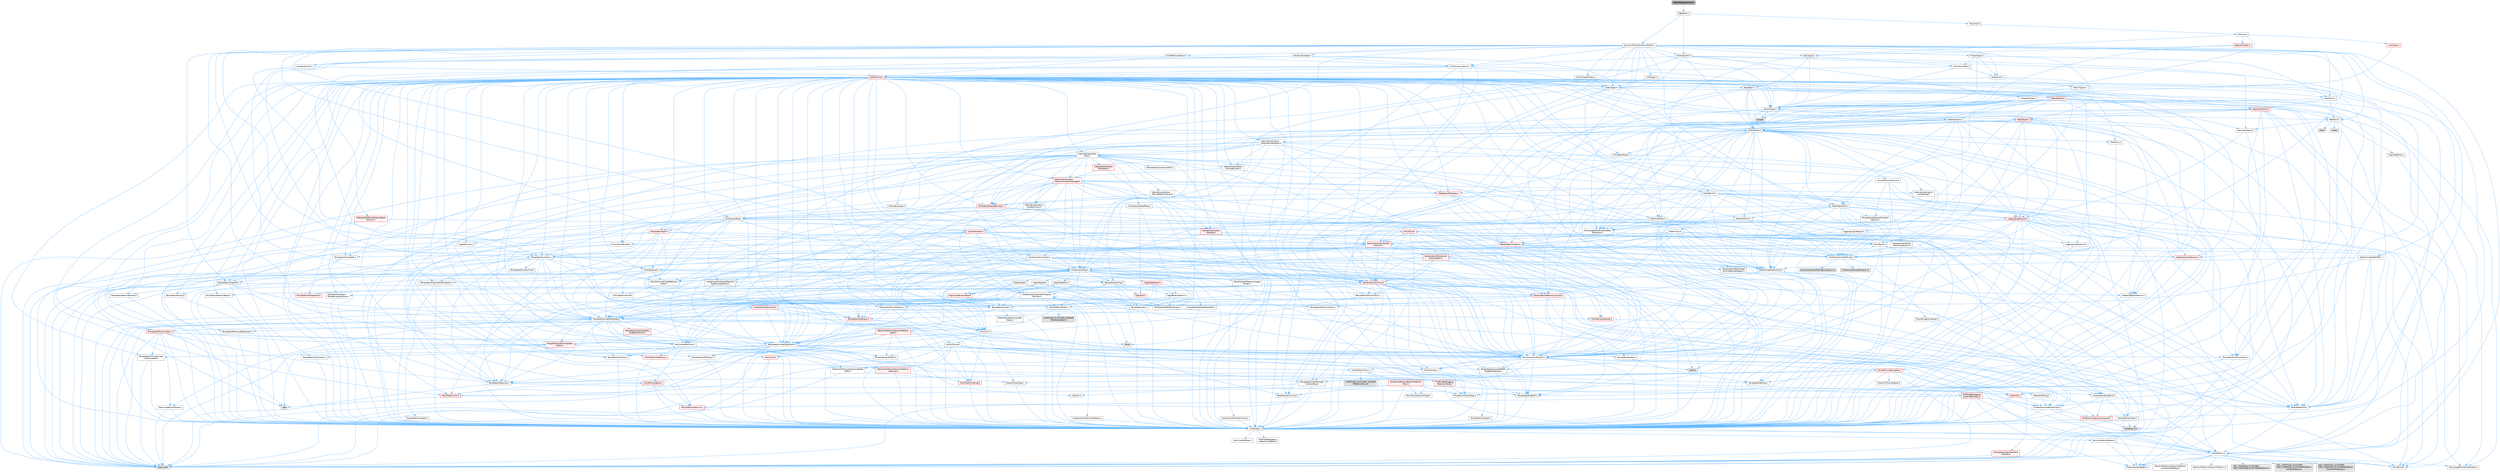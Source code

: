 digraph "WeldEdgeSequence.h"
{
 // INTERACTIVE_SVG=YES
 // LATEX_PDF_SIZE
  bgcolor="transparent";
  edge [fontname=Helvetica,fontsize=10,labelfontname=Helvetica,labelfontsize=10];
  node [fontname=Helvetica,fontsize=10,shape=box,height=0.2,width=0.4];
  Node1 [id="Node000001",label="WeldEdgeSequence.h",height=0.2,width=0.4,color="gray40", fillcolor="grey60", style="filled", fontcolor="black",tooltip=" "];
  Node1 -> Node2 [id="edge1_Node000001_Node000002",color="steelblue1",style="solid",tooltip=" "];
  Node2 [id="Node000002",label="EdgeSpan.h",height=0.2,width=0.4,color="grey40", fillcolor="white", style="filled",URL="$d5/d02/EdgeSpan_8h.html",tooltip=" "];
  Node2 -> Node3 [id="edge2_Node000002_Node000003",color="steelblue1",style="solid",tooltip=" "];
  Node3 [id="Node000003",label="DynamicMesh/DynamicMesh3.h",height=0.2,width=0.4,color="grey40", fillcolor="white", style="filled",URL="$d5/d34/DynamicMesh3_8h.html",tooltip=" "];
  Node3 -> Node4 [id="edge3_Node000003_Node000004",color="steelblue1",style="solid",tooltip=" "];
  Node4 [id="Node000004",label="BoxTypes.h",height=0.2,width=0.4,color="grey40", fillcolor="white", style="filled",URL="$d2/da2/BoxTypes_8h.html",tooltip=" "];
  Node4 -> Node5 [id="edge4_Node000004_Node000005",color="steelblue1",style="solid",tooltip=" "];
  Node5 [id="Node000005",label="Math/Box.h",height=0.2,width=0.4,color="grey40", fillcolor="white", style="filled",URL="$de/d0f/Box_8h.html",tooltip=" "];
  Node5 -> Node6 [id="edge5_Node000005_Node000006",color="steelblue1",style="solid",tooltip=" "];
  Node6 [id="Node000006",label="CoreTypes.h",height=0.2,width=0.4,color="grey40", fillcolor="white", style="filled",URL="$dc/dec/CoreTypes_8h.html",tooltip=" "];
  Node6 -> Node7 [id="edge6_Node000006_Node000007",color="steelblue1",style="solid",tooltip=" "];
  Node7 [id="Node000007",label="HAL/Platform.h",height=0.2,width=0.4,color="grey40", fillcolor="white", style="filled",URL="$d9/dd0/Platform_8h.html",tooltip=" "];
  Node7 -> Node8 [id="edge7_Node000007_Node000008",color="steelblue1",style="solid",tooltip=" "];
  Node8 [id="Node000008",label="Misc/Build.h",height=0.2,width=0.4,color="grey40", fillcolor="white", style="filled",URL="$d3/dbb/Build_8h.html",tooltip=" "];
  Node7 -> Node9 [id="edge8_Node000007_Node000009",color="steelblue1",style="solid",tooltip=" "];
  Node9 [id="Node000009",label="Misc/LargeWorldCoordinates.h",height=0.2,width=0.4,color="grey40", fillcolor="white", style="filled",URL="$d2/dcb/LargeWorldCoordinates_8h.html",tooltip=" "];
  Node7 -> Node10 [id="edge9_Node000007_Node000010",color="steelblue1",style="solid",tooltip=" "];
  Node10 [id="Node000010",label="type_traits",height=0.2,width=0.4,color="grey60", fillcolor="#E0E0E0", style="filled",tooltip=" "];
  Node7 -> Node11 [id="edge10_Node000007_Node000011",color="steelblue1",style="solid",tooltip=" "];
  Node11 [id="Node000011",label="PreprocessorHelpers.h",height=0.2,width=0.4,color="grey40", fillcolor="white", style="filled",URL="$db/ddb/PreprocessorHelpers_8h.html",tooltip=" "];
  Node7 -> Node12 [id="edge11_Node000007_Node000012",color="steelblue1",style="solid",tooltip=" "];
  Node12 [id="Node000012",label="UBT_COMPILED_PLATFORM\l/UBT_COMPILED_PLATFORMPlatform\lCompilerPreSetup.h",height=0.2,width=0.4,color="grey60", fillcolor="#E0E0E0", style="filled",tooltip=" "];
  Node7 -> Node13 [id="edge12_Node000007_Node000013",color="steelblue1",style="solid",tooltip=" "];
  Node13 [id="Node000013",label="GenericPlatform/GenericPlatform\lCompilerPreSetup.h",height=0.2,width=0.4,color="grey40", fillcolor="white", style="filled",URL="$d9/dc8/GenericPlatformCompilerPreSetup_8h.html",tooltip=" "];
  Node7 -> Node14 [id="edge13_Node000007_Node000014",color="steelblue1",style="solid",tooltip=" "];
  Node14 [id="Node000014",label="GenericPlatform/GenericPlatform.h",height=0.2,width=0.4,color="grey40", fillcolor="white", style="filled",URL="$d6/d84/GenericPlatform_8h.html",tooltip=" "];
  Node7 -> Node15 [id="edge14_Node000007_Node000015",color="steelblue1",style="solid",tooltip=" "];
  Node15 [id="Node000015",label="UBT_COMPILED_PLATFORM\l/UBT_COMPILED_PLATFORMPlatform.h",height=0.2,width=0.4,color="grey60", fillcolor="#E0E0E0", style="filled",tooltip=" "];
  Node7 -> Node16 [id="edge15_Node000007_Node000016",color="steelblue1",style="solid",tooltip=" "];
  Node16 [id="Node000016",label="UBT_COMPILED_PLATFORM\l/UBT_COMPILED_PLATFORMPlatform\lCompilerSetup.h",height=0.2,width=0.4,color="grey60", fillcolor="#E0E0E0", style="filled",tooltip=" "];
  Node6 -> Node17 [id="edge16_Node000006_Node000017",color="steelblue1",style="solid",tooltip=" "];
  Node17 [id="Node000017",label="ProfilingDebugging\l/UMemoryDefines.h",height=0.2,width=0.4,color="grey40", fillcolor="white", style="filled",URL="$d2/da2/UMemoryDefines_8h.html",tooltip=" "];
  Node6 -> Node18 [id="edge17_Node000006_Node000018",color="steelblue1",style="solid",tooltip=" "];
  Node18 [id="Node000018",label="Misc/CoreMiscDefines.h",height=0.2,width=0.4,color="grey40", fillcolor="white", style="filled",URL="$da/d38/CoreMiscDefines_8h.html",tooltip=" "];
  Node18 -> Node7 [id="edge18_Node000018_Node000007",color="steelblue1",style="solid",tooltip=" "];
  Node18 -> Node11 [id="edge19_Node000018_Node000011",color="steelblue1",style="solid",tooltip=" "];
  Node6 -> Node19 [id="edge20_Node000006_Node000019",color="steelblue1",style="solid",tooltip=" "];
  Node19 [id="Node000019",label="Misc/CoreDefines.h",height=0.2,width=0.4,color="grey40", fillcolor="white", style="filled",URL="$d3/dd2/CoreDefines_8h.html",tooltip=" "];
  Node5 -> Node20 [id="edge21_Node000005_Node000020",color="steelblue1",style="solid",tooltip=" "];
  Node20 [id="Node000020",label="Misc/AssertionMacros.h",height=0.2,width=0.4,color="grey40", fillcolor="white", style="filled",URL="$d0/dfa/AssertionMacros_8h.html",tooltip=" "];
  Node20 -> Node6 [id="edge22_Node000020_Node000006",color="steelblue1",style="solid",tooltip=" "];
  Node20 -> Node7 [id="edge23_Node000020_Node000007",color="steelblue1",style="solid",tooltip=" "];
  Node20 -> Node21 [id="edge24_Node000020_Node000021",color="steelblue1",style="solid",tooltip=" "];
  Node21 [id="Node000021",label="HAL/PlatformMisc.h",height=0.2,width=0.4,color="grey40", fillcolor="white", style="filled",URL="$d0/df5/PlatformMisc_8h.html",tooltip=" "];
  Node21 -> Node6 [id="edge25_Node000021_Node000006",color="steelblue1",style="solid",tooltip=" "];
  Node21 -> Node22 [id="edge26_Node000021_Node000022",color="steelblue1",style="solid",tooltip=" "];
  Node22 [id="Node000022",label="GenericPlatform/GenericPlatform\lMisc.h",height=0.2,width=0.4,color="red", fillcolor="#FFF0F0", style="filled",URL="$db/d9a/GenericPlatformMisc_8h.html",tooltip=" "];
  Node22 -> Node23 [id="edge27_Node000022_Node000023",color="steelblue1",style="solid",tooltip=" "];
  Node23 [id="Node000023",label="Containers/StringFwd.h",height=0.2,width=0.4,color="grey40", fillcolor="white", style="filled",URL="$df/d37/StringFwd_8h.html",tooltip=" "];
  Node23 -> Node6 [id="edge28_Node000023_Node000006",color="steelblue1",style="solid",tooltip=" "];
  Node23 -> Node24 [id="edge29_Node000023_Node000024",color="steelblue1",style="solid",tooltip=" "];
  Node24 [id="Node000024",label="Traits/ElementType.h",height=0.2,width=0.4,color="grey40", fillcolor="white", style="filled",URL="$d5/d4f/ElementType_8h.html",tooltip=" "];
  Node24 -> Node7 [id="edge30_Node000024_Node000007",color="steelblue1",style="solid",tooltip=" "];
  Node24 -> Node25 [id="edge31_Node000024_Node000025",color="steelblue1",style="solid",tooltip=" "];
  Node25 [id="Node000025",label="initializer_list",height=0.2,width=0.4,color="grey60", fillcolor="#E0E0E0", style="filled",tooltip=" "];
  Node24 -> Node10 [id="edge32_Node000024_Node000010",color="steelblue1",style="solid",tooltip=" "];
  Node23 -> Node26 [id="edge33_Node000023_Node000026",color="steelblue1",style="solid",tooltip=" "];
  Node26 [id="Node000026",label="Traits/IsContiguousContainer.h",height=0.2,width=0.4,color="red", fillcolor="#FFF0F0", style="filled",URL="$d5/d3c/IsContiguousContainer_8h.html",tooltip=" "];
  Node26 -> Node6 [id="edge34_Node000026_Node000006",color="steelblue1",style="solid",tooltip=" "];
  Node26 -> Node25 [id="edge35_Node000026_Node000025",color="steelblue1",style="solid",tooltip=" "];
  Node22 -> Node28 [id="edge36_Node000022_Node000028",color="steelblue1",style="solid",tooltip=" "];
  Node28 [id="Node000028",label="CoreFwd.h",height=0.2,width=0.4,color="red", fillcolor="#FFF0F0", style="filled",URL="$d1/d1e/CoreFwd_8h.html",tooltip=" "];
  Node28 -> Node6 [id="edge37_Node000028_Node000006",color="steelblue1",style="solid",tooltip=" "];
  Node28 -> Node29 [id="edge38_Node000028_Node000029",color="steelblue1",style="solid",tooltip=" "];
  Node29 [id="Node000029",label="Containers/ContainersFwd.h",height=0.2,width=0.4,color="grey40", fillcolor="white", style="filled",URL="$d4/d0a/ContainersFwd_8h.html",tooltip=" "];
  Node29 -> Node7 [id="edge39_Node000029_Node000007",color="steelblue1",style="solid",tooltip=" "];
  Node29 -> Node6 [id="edge40_Node000029_Node000006",color="steelblue1",style="solid",tooltip=" "];
  Node29 -> Node26 [id="edge41_Node000029_Node000026",color="steelblue1",style="solid",tooltip=" "];
  Node28 -> Node30 [id="edge42_Node000028_Node000030",color="steelblue1",style="solid",tooltip=" "];
  Node30 [id="Node000030",label="Math/MathFwd.h",height=0.2,width=0.4,color="grey40", fillcolor="white", style="filled",URL="$d2/d10/MathFwd_8h.html",tooltip=" "];
  Node30 -> Node7 [id="edge43_Node000030_Node000007",color="steelblue1",style="solid",tooltip=" "];
  Node22 -> Node6 [id="edge44_Node000022_Node000006",color="steelblue1",style="solid",tooltip=" "];
  Node22 -> Node33 [id="edge45_Node000022_Node000033",color="steelblue1",style="solid",tooltip=" "];
  Node33 [id="Node000033",label="HAL/PlatformCrt.h",height=0.2,width=0.4,color="red", fillcolor="#FFF0F0", style="filled",URL="$d8/d75/PlatformCrt_8h.html",tooltip=" "];
  Node33 -> Node34 [id="edge46_Node000033_Node000034",color="steelblue1",style="solid",tooltip=" "];
  Node34 [id="Node000034",label="new",height=0.2,width=0.4,color="grey60", fillcolor="#E0E0E0", style="filled",tooltip=" "];
  Node22 -> Node43 [id="edge47_Node000022_Node000043",color="steelblue1",style="solid",tooltip=" "];
  Node43 [id="Node000043",label="Math/NumericLimits.h",height=0.2,width=0.4,color="grey40", fillcolor="white", style="filled",URL="$df/d1b/NumericLimits_8h.html",tooltip=" "];
  Node43 -> Node6 [id="edge48_Node000043_Node000006",color="steelblue1",style="solid",tooltip=" "];
  Node22 -> Node44 [id="edge49_Node000022_Node000044",color="steelblue1",style="solid",tooltip=" "];
  Node44 [id="Node000044",label="Misc/CompressionFlags.h",height=0.2,width=0.4,color="grey40", fillcolor="white", style="filled",URL="$d9/d76/CompressionFlags_8h.html",tooltip=" "];
  Node22 -> Node45 [id="edge50_Node000022_Node000045",color="steelblue1",style="solid",tooltip=" "];
  Node45 [id="Node000045",label="Misc/EnumClassFlags.h",height=0.2,width=0.4,color="grey40", fillcolor="white", style="filled",URL="$d8/de7/EnumClassFlags_8h.html",tooltip=" "];
  Node21 -> Node48 [id="edge51_Node000021_Node000048",color="steelblue1",style="solid",tooltip=" "];
  Node48 [id="Node000048",label="COMPILED_PLATFORM_HEADER\l(PlatformMisc.h)",height=0.2,width=0.4,color="grey60", fillcolor="#E0E0E0", style="filled",tooltip=" "];
  Node21 -> Node49 [id="edge52_Node000021_Node000049",color="steelblue1",style="solid",tooltip=" "];
  Node49 [id="Node000049",label="ProfilingDebugging\l/CpuProfilerTrace.h",height=0.2,width=0.4,color="red", fillcolor="#FFF0F0", style="filled",URL="$da/dcb/CpuProfilerTrace_8h.html",tooltip=" "];
  Node49 -> Node6 [id="edge53_Node000049_Node000006",color="steelblue1",style="solid",tooltip=" "];
  Node49 -> Node29 [id="edge54_Node000049_Node000029",color="steelblue1",style="solid",tooltip=" "];
  Node49 -> Node50 [id="edge55_Node000049_Node000050",color="steelblue1",style="solid",tooltip=" "];
  Node50 [id="Node000050",label="HAL/PlatformAtomics.h",height=0.2,width=0.4,color="red", fillcolor="#FFF0F0", style="filled",URL="$d3/d36/PlatformAtomics_8h.html",tooltip=" "];
  Node50 -> Node6 [id="edge56_Node000050_Node000006",color="steelblue1",style="solid",tooltip=" "];
  Node49 -> Node11 [id="edge57_Node000049_Node000011",color="steelblue1",style="solid",tooltip=" "];
  Node49 -> Node8 [id="edge58_Node000049_Node000008",color="steelblue1",style="solid",tooltip=" "];
  Node20 -> Node11 [id="edge59_Node000020_Node000011",color="steelblue1",style="solid",tooltip=" "];
  Node20 -> Node57 [id="edge60_Node000020_Node000057",color="steelblue1",style="solid",tooltip=" "];
  Node57 [id="Node000057",label="Templates/EnableIf.h",height=0.2,width=0.4,color="grey40", fillcolor="white", style="filled",URL="$d7/d60/EnableIf_8h.html",tooltip=" "];
  Node57 -> Node6 [id="edge61_Node000057_Node000006",color="steelblue1",style="solid",tooltip=" "];
  Node20 -> Node58 [id="edge62_Node000020_Node000058",color="steelblue1",style="solid",tooltip=" "];
  Node58 [id="Node000058",label="Templates/IsArrayOrRefOf\lTypeByPredicate.h",height=0.2,width=0.4,color="grey40", fillcolor="white", style="filled",URL="$d6/da1/IsArrayOrRefOfTypeByPredicate_8h.html",tooltip=" "];
  Node58 -> Node6 [id="edge63_Node000058_Node000006",color="steelblue1",style="solid",tooltip=" "];
  Node20 -> Node59 [id="edge64_Node000020_Node000059",color="steelblue1",style="solid",tooltip=" "];
  Node59 [id="Node000059",label="Templates/IsValidVariadic\lFunctionArg.h",height=0.2,width=0.4,color="grey40", fillcolor="white", style="filled",URL="$d0/dc8/IsValidVariadicFunctionArg_8h.html",tooltip=" "];
  Node59 -> Node6 [id="edge65_Node000059_Node000006",color="steelblue1",style="solid",tooltip=" "];
  Node59 -> Node60 [id="edge66_Node000059_Node000060",color="steelblue1",style="solid",tooltip=" "];
  Node60 [id="Node000060",label="IsEnum.h",height=0.2,width=0.4,color="grey40", fillcolor="white", style="filled",URL="$d4/de5/IsEnum_8h.html",tooltip=" "];
  Node59 -> Node10 [id="edge67_Node000059_Node000010",color="steelblue1",style="solid",tooltip=" "];
  Node20 -> Node61 [id="edge68_Node000020_Node000061",color="steelblue1",style="solid",tooltip=" "];
  Node61 [id="Node000061",label="Traits/IsCharEncodingCompatible\lWith.h",height=0.2,width=0.4,color="grey40", fillcolor="white", style="filled",URL="$df/dd1/IsCharEncodingCompatibleWith_8h.html",tooltip=" "];
  Node61 -> Node10 [id="edge69_Node000061_Node000010",color="steelblue1",style="solid",tooltip=" "];
  Node61 -> Node62 [id="edge70_Node000061_Node000062",color="steelblue1",style="solid",tooltip=" "];
  Node62 [id="Node000062",label="Traits/IsCharType.h",height=0.2,width=0.4,color="grey40", fillcolor="white", style="filled",URL="$db/d51/IsCharType_8h.html",tooltip=" "];
  Node62 -> Node6 [id="edge71_Node000062_Node000006",color="steelblue1",style="solid",tooltip=" "];
  Node20 -> Node63 [id="edge72_Node000020_Node000063",color="steelblue1",style="solid",tooltip=" "];
  Node63 [id="Node000063",label="Misc/VarArgs.h",height=0.2,width=0.4,color="grey40", fillcolor="white", style="filled",URL="$d5/d6f/VarArgs_8h.html",tooltip=" "];
  Node63 -> Node6 [id="edge73_Node000063_Node000006",color="steelblue1",style="solid",tooltip=" "];
  Node20 -> Node64 [id="edge74_Node000020_Node000064",color="steelblue1",style="solid",tooltip=" "];
  Node64 [id="Node000064",label="String/FormatStringSan.h",height=0.2,width=0.4,color="red", fillcolor="#FFF0F0", style="filled",URL="$d3/d8b/FormatStringSan_8h.html",tooltip=" "];
  Node64 -> Node10 [id="edge75_Node000064_Node000010",color="steelblue1",style="solid",tooltip=" "];
  Node64 -> Node6 [id="edge76_Node000064_Node000006",color="steelblue1",style="solid",tooltip=" "];
  Node64 -> Node65 [id="edge77_Node000064_Node000065",color="steelblue1",style="solid",tooltip=" "];
  Node65 [id="Node000065",label="Templates/Requires.h",height=0.2,width=0.4,color="grey40", fillcolor="white", style="filled",URL="$dc/d96/Requires_8h.html",tooltip=" "];
  Node65 -> Node57 [id="edge78_Node000065_Node000057",color="steelblue1",style="solid",tooltip=" "];
  Node65 -> Node10 [id="edge79_Node000065_Node000010",color="steelblue1",style="solid",tooltip=" "];
  Node64 -> Node66 [id="edge80_Node000064_Node000066",color="steelblue1",style="solid",tooltip=" "];
  Node66 [id="Node000066",label="Templates/Identity.h",height=0.2,width=0.4,color="grey40", fillcolor="white", style="filled",URL="$d0/dd5/Identity_8h.html",tooltip=" "];
  Node64 -> Node59 [id="edge81_Node000064_Node000059",color="steelblue1",style="solid",tooltip=" "];
  Node64 -> Node62 [id="edge82_Node000064_Node000062",color="steelblue1",style="solid",tooltip=" "];
  Node64 -> Node67 [id="edge83_Node000064_Node000067",color="steelblue1",style="solid",tooltip=" "];
  Node67 [id="Node000067",label="Traits/IsTEnumAsByte.h",height=0.2,width=0.4,color="grey40", fillcolor="white", style="filled",URL="$d1/de6/IsTEnumAsByte_8h.html",tooltip=" "];
  Node64 -> Node68 [id="edge84_Node000064_Node000068",color="steelblue1",style="solid",tooltip=" "];
  Node68 [id="Node000068",label="Traits/IsTString.h",height=0.2,width=0.4,color="grey40", fillcolor="white", style="filled",URL="$d0/df8/IsTString_8h.html",tooltip=" "];
  Node68 -> Node29 [id="edge85_Node000068_Node000029",color="steelblue1",style="solid",tooltip=" "];
  Node64 -> Node29 [id="edge86_Node000064_Node000029",color="steelblue1",style="solid",tooltip=" "];
  Node20 -> Node70 [id="edge87_Node000020_Node000070",color="steelblue1",style="solid",tooltip=" "];
  Node70 [id="Node000070",label="atomic",height=0.2,width=0.4,color="grey60", fillcolor="#E0E0E0", style="filled",tooltip=" "];
  Node5 -> Node30 [id="edge88_Node000005_Node000030",color="steelblue1",style="solid",tooltip=" "];
  Node5 -> Node71 [id="edge89_Node000005_Node000071",color="steelblue1",style="solid",tooltip=" "];
  Node71 [id="Node000071",label="Math/UnrealMathUtility.h",height=0.2,width=0.4,color="grey40", fillcolor="white", style="filled",URL="$db/db8/UnrealMathUtility_8h.html",tooltip=" "];
  Node71 -> Node6 [id="edge90_Node000071_Node000006",color="steelblue1",style="solid",tooltip=" "];
  Node71 -> Node20 [id="edge91_Node000071_Node000020",color="steelblue1",style="solid",tooltip=" "];
  Node71 -> Node72 [id="edge92_Node000071_Node000072",color="steelblue1",style="solid",tooltip=" "];
  Node72 [id="Node000072",label="HAL/PlatformMath.h",height=0.2,width=0.4,color="grey40", fillcolor="white", style="filled",URL="$dc/d53/PlatformMath_8h.html",tooltip=" "];
  Node72 -> Node6 [id="edge93_Node000072_Node000006",color="steelblue1",style="solid",tooltip=" "];
  Node72 -> Node73 [id="edge94_Node000072_Node000073",color="steelblue1",style="solid",tooltip=" "];
  Node73 [id="Node000073",label="GenericPlatform/GenericPlatform\lMath.h",height=0.2,width=0.4,color="red", fillcolor="#FFF0F0", style="filled",URL="$d5/d79/GenericPlatformMath_8h.html",tooltip=" "];
  Node73 -> Node6 [id="edge95_Node000073_Node000006",color="steelblue1",style="solid",tooltip=" "];
  Node73 -> Node29 [id="edge96_Node000073_Node000029",color="steelblue1",style="solid",tooltip=" "];
  Node73 -> Node33 [id="edge97_Node000073_Node000033",color="steelblue1",style="solid",tooltip=" "];
  Node73 -> Node74 [id="edge98_Node000073_Node000074",color="steelblue1",style="solid",tooltip=" "];
  Node74 [id="Node000074",label="Templates/AndOrNot.h",height=0.2,width=0.4,color="grey40", fillcolor="white", style="filled",URL="$db/d0a/AndOrNot_8h.html",tooltip=" "];
  Node74 -> Node6 [id="edge99_Node000074_Node000006",color="steelblue1",style="solid",tooltip=" "];
  Node73 -> Node78 [id="edge100_Node000073_Node000078",color="steelblue1",style="solid",tooltip=" "];
  Node78 [id="Node000078",label="Templates/UnrealTypeTraits.h",height=0.2,width=0.4,color="grey40", fillcolor="white", style="filled",URL="$d2/d2d/UnrealTypeTraits_8h.html",tooltip=" "];
  Node78 -> Node6 [id="edge101_Node000078_Node000006",color="steelblue1",style="solid",tooltip=" "];
  Node78 -> Node79 [id="edge102_Node000078_Node000079",color="steelblue1",style="solid",tooltip=" "];
  Node79 [id="Node000079",label="Templates/IsPointer.h",height=0.2,width=0.4,color="grey40", fillcolor="white", style="filled",URL="$d7/d05/IsPointer_8h.html",tooltip=" "];
  Node79 -> Node6 [id="edge103_Node000079_Node000006",color="steelblue1",style="solid",tooltip=" "];
  Node78 -> Node20 [id="edge104_Node000078_Node000020",color="steelblue1",style="solid",tooltip=" "];
  Node78 -> Node74 [id="edge105_Node000078_Node000074",color="steelblue1",style="solid",tooltip=" "];
  Node78 -> Node57 [id="edge106_Node000078_Node000057",color="steelblue1",style="solid",tooltip=" "];
  Node78 -> Node80 [id="edge107_Node000078_Node000080",color="steelblue1",style="solid",tooltip=" "];
  Node80 [id="Node000080",label="Templates/IsArithmetic.h",height=0.2,width=0.4,color="grey40", fillcolor="white", style="filled",URL="$d2/d5d/IsArithmetic_8h.html",tooltip=" "];
  Node80 -> Node6 [id="edge108_Node000080_Node000006",color="steelblue1",style="solid",tooltip=" "];
  Node78 -> Node60 [id="edge109_Node000078_Node000060",color="steelblue1",style="solid",tooltip=" "];
  Node78 -> Node81 [id="edge110_Node000078_Node000081",color="steelblue1",style="solid",tooltip=" "];
  Node81 [id="Node000081",label="Templates/Models.h",height=0.2,width=0.4,color="grey40", fillcolor="white", style="filled",URL="$d3/d0c/Models_8h.html",tooltip=" "];
  Node81 -> Node66 [id="edge111_Node000081_Node000066",color="steelblue1",style="solid",tooltip=" "];
  Node78 -> Node82 [id="edge112_Node000078_Node000082",color="steelblue1",style="solid",tooltip=" "];
  Node82 [id="Node000082",label="Templates/IsPODType.h",height=0.2,width=0.4,color="grey40", fillcolor="white", style="filled",URL="$d7/db1/IsPODType_8h.html",tooltip=" "];
  Node82 -> Node6 [id="edge113_Node000082_Node000006",color="steelblue1",style="solid",tooltip=" "];
  Node78 -> Node83 [id="edge114_Node000078_Node000083",color="steelblue1",style="solid",tooltip=" "];
  Node83 [id="Node000083",label="Templates/IsUECoreType.h",height=0.2,width=0.4,color="grey40", fillcolor="white", style="filled",URL="$d1/db8/IsUECoreType_8h.html",tooltip=" "];
  Node83 -> Node6 [id="edge115_Node000083_Node000006",color="steelblue1",style="solid",tooltip=" "];
  Node83 -> Node10 [id="edge116_Node000083_Node000010",color="steelblue1",style="solid",tooltip=" "];
  Node78 -> Node84 [id="edge117_Node000078_Node000084",color="steelblue1",style="solid",tooltip=" "];
  Node84 [id="Node000084",label="Templates/IsTriviallyCopy\lConstructible.h",height=0.2,width=0.4,color="grey40", fillcolor="white", style="filled",URL="$d3/d78/IsTriviallyCopyConstructible_8h.html",tooltip=" "];
  Node84 -> Node6 [id="edge118_Node000084_Node000006",color="steelblue1",style="solid",tooltip=" "];
  Node84 -> Node10 [id="edge119_Node000084_Node000010",color="steelblue1",style="solid",tooltip=" "];
  Node73 -> Node65 [id="edge120_Node000073_Node000065",color="steelblue1",style="solid",tooltip=" "];
  Node73 -> Node88 [id="edge121_Node000073_Node000088",color="steelblue1",style="solid",tooltip=" "];
  Node88 [id="Node000088",label="Templates/TypeCompatible\lBytes.h",height=0.2,width=0.4,color="red", fillcolor="#FFF0F0", style="filled",URL="$df/d0a/TypeCompatibleBytes_8h.html",tooltip=" "];
  Node88 -> Node6 [id="edge122_Node000088_Node000006",color="steelblue1",style="solid",tooltip=" "];
  Node88 -> Node34 [id="edge123_Node000088_Node000034",color="steelblue1",style="solid",tooltip=" "];
  Node88 -> Node10 [id="edge124_Node000088_Node000010",color="steelblue1",style="solid",tooltip=" "];
  Node73 -> Node89 [id="edge125_Node000073_Node000089",color="steelblue1",style="solid",tooltip=" "];
  Node89 [id="Node000089",label="limits",height=0.2,width=0.4,color="grey60", fillcolor="#E0E0E0", style="filled",tooltip=" "];
  Node73 -> Node10 [id="edge126_Node000073_Node000010",color="steelblue1",style="solid",tooltip=" "];
  Node72 -> Node90 [id="edge127_Node000072_Node000090",color="steelblue1",style="solid",tooltip=" "];
  Node90 [id="Node000090",label="COMPILED_PLATFORM_HEADER\l(PlatformMath.h)",height=0.2,width=0.4,color="grey60", fillcolor="#E0E0E0", style="filled",tooltip=" "];
  Node71 -> Node30 [id="edge128_Node000071_Node000030",color="steelblue1",style="solid",tooltip=" "];
  Node71 -> Node66 [id="edge129_Node000071_Node000066",color="steelblue1",style="solid",tooltip=" "];
  Node71 -> Node65 [id="edge130_Node000071_Node000065",color="steelblue1",style="solid",tooltip=" "];
  Node5 -> Node91 [id="edge131_Node000005_Node000091",color="steelblue1",style="solid",tooltip=" "];
  Node91 [id="Node000091",label="Containers/UnrealString.h",height=0.2,width=0.4,color="grey40", fillcolor="white", style="filled",URL="$d5/dba/UnrealString_8h.html",tooltip=" "];
  Node91 -> Node92 [id="edge132_Node000091_Node000092",color="steelblue1",style="solid",tooltip=" "];
  Node92 [id="Node000092",label="Containers/UnrealStringIncludes.h.inl",height=0.2,width=0.4,color="grey60", fillcolor="#E0E0E0", style="filled",tooltip=" "];
  Node91 -> Node93 [id="edge133_Node000091_Node000093",color="steelblue1",style="solid",tooltip=" "];
  Node93 [id="Node000093",label="Containers/UnrealString.h.inl",height=0.2,width=0.4,color="grey60", fillcolor="#E0E0E0", style="filled",tooltip=" "];
  Node91 -> Node94 [id="edge134_Node000091_Node000094",color="steelblue1",style="solid",tooltip=" "];
  Node94 [id="Node000094",label="Misc/StringFormatArg.h",height=0.2,width=0.4,color="grey40", fillcolor="white", style="filled",URL="$d2/d16/StringFormatArg_8h.html",tooltip=" "];
  Node94 -> Node29 [id="edge135_Node000094_Node000029",color="steelblue1",style="solid",tooltip=" "];
  Node5 -> Node95 [id="edge136_Node000005_Node000095",color="steelblue1",style="solid",tooltip=" "];
  Node95 [id="Node000095",label="Math/Vector.h",height=0.2,width=0.4,color="grey40", fillcolor="white", style="filled",URL="$d6/dbe/Vector_8h.html",tooltip=" "];
  Node95 -> Node6 [id="edge137_Node000095_Node000006",color="steelblue1",style="solid",tooltip=" "];
  Node95 -> Node20 [id="edge138_Node000095_Node000020",color="steelblue1",style="solid",tooltip=" "];
  Node95 -> Node30 [id="edge139_Node000095_Node000030",color="steelblue1",style="solid",tooltip=" "];
  Node95 -> Node43 [id="edge140_Node000095_Node000043",color="steelblue1",style="solid",tooltip=" "];
  Node95 -> Node96 [id="edge141_Node000095_Node000096",color="steelblue1",style="solid",tooltip=" "];
  Node96 [id="Node000096",label="Misc/Crc.h",height=0.2,width=0.4,color="grey40", fillcolor="white", style="filled",URL="$d4/dd2/Crc_8h.html",tooltip=" "];
  Node96 -> Node6 [id="edge142_Node000096_Node000006",color="steelblue1",style="solid",tooltip=" "];
  Node96 -> Node97 [id="edge143_Node000096_Node000097",color="steelblue1",style="solid",tooltip=" "];
  Node97 [id="Node000097",label="HAL/PlatformString.h",height=0.2,width=0.4,color="red", fillcolor="#FFF0F0", style="filled",URL="$db/db5/PlatformString_8h.html",tooltip=" "];
  Node97 -> Node6 [id="edge144_Node000097_Node000006",color="steelblue1",style="solid",tooltip=" "];
  Node96 -> Node20 [id="edge145_Node000096_Node000020",color="steelblue1",style="solid",tooltip=" "];
  Node96 -> Node99 [id="edge146_Node000096_Node000099",color="steelblue1",style="solid",tooltip=" "];
  Node99 [id="Node000099",label="Misc/CString.h",height=0.2,width=0.4,color="grey40", fillcolor="white", style="filled",URL="$d2/d49/CString_8h.html",tooltip=" "];
  Node99 -> Node6 [id="edge147_Node000099_Node000006",color="steelblue1",style="solid",tooltip=" "];
  Node99 -> Node33 [id="edge148_Node000099_Node000033",color="steelblue1",style="solid",tooltip=" "];
  Node99 -> Node97 [id="edge149_Node000099_Node000097",color="steelblue1",style="solid",tooltip=" "];
  Node99 -> Node20 [id="edge150_Node000099_Node000020",color="steelblue1",style="solid",tooltip=" "];
  Node99 -> Node100 [id="edge151_Node000099_Node000100",color="steelblue1",style="solid",tooltip=" "];
  Node100 [id="Node000100",label="Misc/Char.h",height=0.2,width=0.4,color="red", fillcolor="#FFF0F0", style="filled",URL="$d0/d58/Char_8h.html",tooltip=" "];
  Node100 -> Node6 [id="edge152_Node000100_Node000006",color="steelblue1",style="solid",tooltip=" "];
  Node100 -> Node10 [id="edge153_Node000100_Node000010",color="steelblue1",style="solid",tooltip=" "];
  Node99 -> Node63 [id="edge154_Node000099_Node000063",color="steelblue1",style="solid",tooltip=" "];
  Node99 -> Node58 [id="edge155_Node000099_Node000058",color="steelblue1",style="solid",tooltip=" "];
  Node99 -> Node59 [id="edge156_Node000099_Node000059",color="steelblue1",style="solid",tooltip=" "];
  Node99 -> Node61 [id="edge157_Node000099_Node000061",color="steelblue1",style="solid",tooltip=" "];
  Node96 -> Node100 [id="edge158_Node000096_Node000100",color="steelblue1",style="solid",tooltip=" "];
  Node96 -> Node78 [id="edge159_Node000096_Node000078",color="steelblue1",style="solid",tooltip=" "];
  Node96 -> Node62 [id="edge160_Node000096_Node000062",color="steelblue1",style="solid",tooltip=" "];
  Node95 -> Node71 [id="edge161_Node000095_Node000071",color="steelblue1",style="solid",tooltip=" "];
  Node95 -> Node91 [id="edge162_Node000095_Node000091",color="steelblue1",style="solid",tooltip=" "];
  Node95 -> Node104 [id="edge163_Node000095_Node000104",color="steelblue1",style="solid",tooltip=" "];
  Node104 [id="Node000104",label="Misc/Parse.h",height=0.2,width=0.4,color="grey40", fillcolor="white", style="filled",URL="$dc/d71/Parse_8h.html",tooltip=" "];
  Node104 -> Node23 [id="edge164_Node000104_Node000023",color="steelblue1",style="solid",tooltip=" "];
  Node104 -> Node91 [id="edge165_Node000104_Node000091",color="steelblue1",style="solid",tooltip=" "];
  Node104 -> Node6 [id="edge166_Node000104_Node000006",color="steelblue1",style="solid",tooltip=" "];
  Node104 -> Node33 [id="edge167_Node000104_Node000033",color="steelblue1",style="solid",tooltip=" "];
  Node104 -> Node8 [id="edge168_Node000104_Node000008",color="steelblue1",style="solid",tooltip=" "];
  Node104 -> Node45 [id="edge169_Node000104_Node000045",color="steelblue1",style="solid",tooltip=" "];
  Node104 -> Node105 [id="edge170_Node000104_Node000105",color="steelblue1",style="solid",tooltip=" "];
  Node105 [id="Node000105",label="Templates/Function.h",height=0.2,width=0.4,color="grey40", fillcolor="white", style="filled",URL="$df/df5/Function_8h.html",tooltip=" "];
  Node105 -> Node6 [id="edge171_Node000105_Node000006",color="steelblue1",style="solid",tooltip=" "];
  Node105 -> Node20 [id="edge172_Node000105_Node000020",color="steelblue1",style="solid",tooltip=" "];
  Node105 -> Node106 [id="edge173_Node000105_Node000106",color="steelblue1",style="solid",tooltip=" "];
  Node106 [id="Node000106",label="Misc/IntrusiveUnsetOptional\lState.h",height=0.2,width=0.4,color="grey40", fillcolor="white", style="filled",URL="$d2/d0a/IntrusiveUnsetOptionalState_8h.html",tooltip=" "];
  Node106 -> Node107 [id="edge174_Node000106_Node000107",color="steelblue1",style="solid",tooltip=" "];
  Node107 [id="Node000107",label="Misc/OptionalFwd.h",height=0.2,width=0.4,color="grey40", fillcolor="white", style="filled",URL="$dc/d50/OptionalFwd_8h.html",tooltip=" "];
  Node105 -> Node108 [id="edge175_Node000105_Node000108",color="steelblue1",style="solid",tooltip=" "];
  Node108 [id="Node000108",label="HAL/UnrealMemory.h",height=0.2,width=0.4,color="grey40", fillcolor="white", style="filled",URL="$d9/d96/UnrealMemory_8h.html",tooltip=" "];
  Node108 -> Node6 [id="edge176_Node000108_Node000006",color="steelblue1",style="solid",tooltip=" "];
  Node108 -> Node109 [id="edge177_Node000108_Node000109",color="steelblue1",style="solid",tooltip=" "];
  Node109 [id="Node000109",label="GenericPlatform/GenericPlatform\lMemory.h",height=0.2,width=0.4,color="red", fillcolor="#FFF0F0", style="filled",URL="$dd/d22/GenericPlatformMemory_8h.html",tooltip=" "];
  Node109 -> Node28 [id="edge178_Node000109_Node000028",color="steelblue1",style="solid",tooltip=" "];
  Node109 -> Node6 [id="edge179_Node000109_Node000006",color="steelblue1",style="solid",tooltip=" "];
  Node109 -> Node97 [id="edge180_Node000109_Node000097",color="steelblue1",style="solid",tooltip=" "];
  Node108 -> Node110 [id="edge181_Node000108_Node000110",color="steelblue1",style="solid",tooltip=" "];
  Node110 [id="Node000110",label="HAL/MemoryBase.h",height=0.2,width=0.4,color="red", fillcolor="#FFF0F0", style="filled",URL="$d6/d9f/MemoryBase_8h.html",tooltip=" "];
  Node110 -> Node6 [id="edge182_Node000110_Node000006",color="steelblue1",style="solid",tooltip=" "];
  Node110 -> Node50 [id="edge183_Node000110_Node000050",color="steelblue1",style="solid",tooltip=" "];
  Node110 -> Node33 [id="edge184_Node000110_Node000033",color="steelblue1",style="solid",tooltip=" "];
  Node108 -> Node119 [id="edge185_Node000108_Node000119",color="steelblue1",style="solid",tooltip=" "];
  Node119 [id="Node000119",label="HAL/PlatformMemory.h",height=0.2,width=0.4,color="red", fillcolor="#FFF0F0", style="filled",URL="$de/d68/PlatformMemory_8h.html",tooltip=" "];
  Node119 -> Node6 [id="edge186_Node000119_Node000006",color="steelblue1",style="solid",tooltip=" "];
  Node119 -> Node109 [id="edge187_Node000119_Node000109",color="steelblue1",style="solid",tooltip=" "];
  Node108 -> Node121 [id="edge188_Node000108_Node000121",color="steelblue1",style="solid",tooltip=" "];
  Node121 [id="Node000121",label="ProfilingDebugging\l/MemoryTrace.h",height=0.2,width=0.4,color="red", fillcolor="#FFF0F0", style="filled",URL="$da/dd7/MemoryTrace_8h.html",tooltip=" "];
  Node121 -> Node7 [id="edge189_Node000121_Node000007",color="steelblue1",style="solid",tooltip=" "];
  Node121 -> Node45 [id="edge190_Node000121_Node000045",color="steelblue1",style="solid",tooltip=" "];
  Node108 -> Node79 [id="edge191_Node000108_Node000079",color="steelblue1",style="solid",tooltip=" "];
  Node105 -> Node122 [id="edge192_Node000105_Node000122",color="steelblue1",style="solid",tooltip=" "];
  Node122 [id="Node000122",label="Templates/FunctionFwd.h",height=0.2,width=0.4,color="grey40", fillcolor="white", style="filled",URL="$d6/d54/FunctionFwd_8h.html",tooltip=" "];
  Node105 -> Node78 [id="edge193_Node000105_Node000078",color="steelblue1",style="solid",tooltip=" "];
  Node105 -> Node123 [id="edge194_Node000105_Node000123",color="steelblue1",style="solid",tooltip=" "];
  Node123 [id="Node000123",label="Templates/Invoke.h",height=0.2,width=0.4,color="grey40", fillcolor="white", style="filled",URL="$d7/deb/Invoke_8h.html",tooltip=" "];
  Node123 -> Node6 [id="edge195_Node000123_Node000006",color="steelblue1",style="solid",tooltip=" "];
  Node123 -> Node124 [id="edge196_Node000123_Node000124",color="steelblue1",style="solid",tooltip=" "];
  Node124 [id="Node000124",label="Traits/MemberFunctionPtr\lOuter.h",height=0.2,width=0.4,color="grey40", fillcolor="white", style="filled",URL="$db/da7/MemberFunctionPtrOuter_8h.html",tooltip=" "];
  Node123 -> Node125 [id="edge197_Node000123_Node000125",color="steelblue1",style="solid",tooltip=" "];
  Node125 [id="Node000125",label="Templates/UnrealTemplate.h",height=0.2,width=0.4,color="grey40", fillcolor="white", style="filled",URL="$d4/d24/UnrealTemplate_8h.html",tooltip=" "];
  Node125 -> Node6 [id="edge198_Node000125_Node000006",color="steelblue1",style="solid",tooltip=" "];
  Node125 -> Node79 [id="edge199_Node000125_Node000079",color="steelblue1",style="solid",tooltip=" "];
  Node125 -> Node108 [id="edge200_Node000125_Node000108",color="steelblue1",style="solid",tooltip=" "];
  Node125 -> Node126 [id="edge201_Node000125_Node000126",color="steelblue1",style="solid",tooltip=" "];
  Node126 [id="Node000126",label="Templates/CopyQualifiers\lAndRefsFromTo.h",height=0.2,width=0.4,color="red", fillcolor="#FFF0F0", style="filled",URL="$d3/db3/CopyQualifiersAndRefsFromTo_8h.html",tooltip=" "];
  Node125 -> Node78 [id="edge202_Node000125_Node000078",color="steelblue1",style="solid",tooltip=" "];
  Node125 -> Node76 [id="edge203_Node000125_Node000076",color="steelblue1",style="solid",tooltip=" "];
  Node76 [id="Node000076",label="Templates/RemoveReference.h",height=0.2,width=0.4,color="grey40", fillcolor="white", style="filled",URL="$da/dbe/RemoveReference_8h.html",tooltip=" "];
  Node76 -> Node6 [id="edge204_Node000076_Node000006",color="steelblue1",style="solid",tooltip=" "];
  Node125 -> Node65 [id="edge205_Node000125_Node000065",color="steelblue1",style="solid",tooltip=" "];
  Node125 -> Node88 [id="edge206_Node000125_Node000088",color="steelblue1",style="solid",tooltip=" "];
  Node125 -> Node66 [id="edge207_Node000125_Node000066",color="steelblue1",style="solid",tooltip=" "];
  Node125 -> Node26 [id="edge208_Node000125_Node000026",color="steelblue1",style="solid",tooltip=" "];
  Node125 -> Node128 [id="edge209_Node000125_Node000128",color="steelblue1",style="solid",tooltip=" "];
  Node128 [id="Node000128",label="Traits/UseBitwiseSwap.h",height=0.2,width=0.4,color="grey40", fillcolor="white", style="filled",URL="$db/df3/UseBitwiseSwap_8h.html",tooltip=" "];
  Node128 -> Node6 [id="edge210_Node000128_Node000006",color="steelblue1",style="solid",tooltip=" "];
  Node128 -> Node10 [id="edge211_Node000128_Node000010",color="steelblue1",style="solid",tooltip=" "];
  Node125 -> Node10 [id="edge212_Node000125_Node000010",color="steelblue1",style="solid",tooltip=" "];
  Node123 -> Node10 [id="edge213_Node000123_Node000010",color="steelblue1",style="solid",tooltip=" "];
  Node105 -> Node125 [id="edge214_Node000105_Node000125",color="steelblue1",style="solid",tooltip=" "];
  Node105 -> Node65 [id="edge215_Node000105_Node000065",color="steelblue1",style="solid",tooltip=" "];
  Node105 -> Node71 [id="edge216_Node000105_Node000071",color="steelblue1",style="solid",tooltip=" "];
  Node105 -> Node34 [id="edge217_Node000105_Node000034",color="steelblue1",style="solid",tooltip=" "];
  Node105 -> Node10 [id="edge218_Node000105_Node000010",color="steelblue1",style="solid",tooltip=" "];
  Node95 -> Node129 [id="edge219_Node000095_Node000129",color="steelblue1",style="solid",tooltip=" "];
  Node129 [id="Node000129",label="Misc/LargeWorldCoordinates\lSerializer.h",height=0.2,width=0.4,color="grey40", fillcolor="white", style="filled",URL="$d7/df9/LargeWorldCoordinatesSerializer_8h.html",tooltip=" "];
  Node129 -> Node130 [id="edge220_Node000129_Node000130",color="steelblue1",style="solid",tooltip=" "];
  Node130 [id="Node000130",label="UObject/NameTypes.h",height=0.2,width=0.4,color="red", fillcolor="#FFF0F0", style="filled",URL="$d6/d35/NameTypes_8h.html",tooltip=" "];
  Node130 -> Node6 [id="edge221_Node000130_Node000006",color="steelblue1",style="solid",tooltip=" "];
  Node130 -> Node20 [id="edge222_Node000130_Node000020",color="steelblue1",style="solid",tooltip=" "];
  Node130 -> Node108 [id="edge223_Node000130_Node000108",color="steelblue1",style="solid",tooltip=" "];
  Node130 -> Node78 [id="edge224_Node000130_Node000078",color="steelblue1",style="solid",tooltip=" "];
  Node130 -> Node125 [id="edge225_Node000130_Node000125",color="steelblue1",style="solid",tooltip=" "];
  Node130 -> Node91 [id="edge226_Node000130_Node000091",color="steelblue1",style="solid",tooltip=" "];
  Node130 -> Node23 [id="edge227_Node000130_Node000023",color="steelblue1",style="solid",tooltip=" "];
  Node130 -> Node181 [id="edge228_Node000130_Node000181",color="steelblue1",style="solid",tooltip=" "];
  Node181 [id="Node000181",label="UObject/UnrealNames.h",height=0.2,width=0.4,color="red", fillcolor="#FFF0F0", style="filled",URL="$d8/db1/UnrealNames_8h.html",tooltip=" "];
  Node181 -> Node6 [id="edge229_Node000181_Node000006",color="steelblue1",style="solid",tooltip=" "];
  Node130 -> Node155 [id="edge230_Node000130_Node000155",color="steelblue1",style="solid",tooltip=" "];
  Node155 [id="Node000155",label="Serialization/MemoryLayout.h",height=0.2,width=0.4,color="red", fillcolor="#FFF0F0", style="filled",URL="$d7/d66/MemoryLayout_8h.html",tooltip=" "];
  Node155 -> Node158 [id="edge231_Node000155_Node000158",color="steelblue1",style="solid",tooltip=" "];
  Node158 [id="Node000158",label="Containers/EnumAsByte.h",height=0.2,width=0.4,color="grey40", fillcolor="white", style="filled",URL="$d6/d9a/EnumAsByte_8h.html",tooltip=" "];
  Node158 -> Node6 [id="edge232_Node000158_Node000006",color="steelblue1",style="solid",tooltip=" "];
  Node158 -> Node82 [id="edge233_Node000158_Node000082",color="steelblue1",style="solid",tooltip=" "];
  Node158 -> Node159 [id="edge234_Node000158_Node000159",color="steelblue1",style="solid",tooltip=" "];
  Node159 [id="Node000159",label="Templates/TypeHash.h",height=0.2,width=0.4,color="red", fillcolor="#FFF0F0", style="filled",URL="$d1/d62/TypeHash_8h.html",tooltip=" "];
  Node159 -> Node6 [id="edge235_Node000159_Node000006",color="steelblue1",style="solid",tooltip=" "];
  Node159 -> Node65 [id="edge236_Node000159_Node000065",color="steelblue1",style="solid",tooltip=" "];
  Node159 -> Node96 [id="edge237_Node000159_Node000096",color="steelblue1",style="solid",tooltip=" "];
  Node159 -> Node10 [id="edge238_Node000159_Node000010",color="steelblue1",style="solid",tooltip=" "];
  Node155 -> Node23 [id="edge239_Node000155_Node000023",color="steelblue1",style="solid",tooltip=" "];
  Node155 -> Node108 [id="edge240_Node000155_Node000108",color="steelblue1",style="solid",tooltip=" "];
  Node155 -> Node57 [id="edge241_Node000155_Node000057",color="steelblue1",style="solid",tooltip=" "];
  Node155 -> Node137 [id="edge242_Node000155_Node000137",color="steelblue1",style="solid",tooltip=" "];
  Node137 [id="Node000137",label="Templates/IsPolymorphic.h",height=0.2,width=0.4,color="grey40", fillcolor="white", style="filled",URL="$dc/d20/IsPolymorphic_8h.html",tooltip=" "];
  Node155 -> Node81 [id="edge243_Node000155_Node000081",color="steelblue1",style="solid",tooltip=" "];
  Node155 -> Node125 [id="edge244_Node000155_Node000125",color="steelblue1",style="solid",tooltip=" "];
  Node130 -> Node106 [id="edge245_Node000130_Node000106",color="steelblue1",style="solid",tooltip=" "];
  Node129 -> Node153 [id="edge246_Node000129_Node000153",color="steelblue1",style="solid",tooltip=" "];
  Node153 [id="Node000153",label="UObject/ObjectVersion.h",height=0.2,width=0.4,color="grey40", fillcolor="white", style="filled",URL="$da/d63/ObjectVersion_8h.html",tooltip=" "];
  Node153 -> Node6 [id="edge247_Node000153_Node000006",color="steelblue1",style="solid",tooltip=" "];
  Node129 -> Node189 [id="edge248_Node000129_Node000189",color="steelblue1",style="solid",tooltip=" "];
  Node189 [id="Node000189",label="Serialization/Structured\lArchive.h",height=0.2,width=0.4,color="red", fillcolor="#FFF0F0", style="filled",URL="$d9/d1e/StructuredArchive_8h.html",tooltip=" "];
  Node189 -> Node139 [id="edge249_Node000189_Node000139",color="steelblue1",style="solid",tooltip=" "];
  Node139 [id="Node000139",label="Containers/Array.h",height=0.2,width=0.4,color="grey40", fillcolor="white", style="filled",URL="$df/dd0/Array_8h.html",tooltip=" "];
  Node139 -> Node6 [id="edge250_Node000139_Node000006",color="steelblue1",style="solid",tooltip=" "];
  Node139 -> Node20 [id="edge251_Node000139_Node000020",color="steelblue1",style="solid",tooltip=" "];
  Node139 -> Node106 [id="edge252_Node000139_Node000106",color="steelblue1",style="solid",tooltip=" "];
  Node139 -> Node140 [id="edge253_Node000139_Node000140",color="steelblue1",style="solid",tooltip=" "];
  Node140 [id="Node000140",label="Misc/ReverseIterate.h",height=0.2,width=0.4,color="red", fillcolor="#FFF0F0", style="filled",URL="$db/de3/ReverseIterate_8h.html",tooltip=" "];
  Node140 -> Node7 [id="edge254_Node000140_Node000007",color="steelblue1",style="solid",tooltip=" "];
  Node139 -> Node108 [id="edge255_Node000139_Node000108",color="steelblue1",style="solid",tooltip=" "];
  Node139 -> Node78 [id="edge256_Node000139_Node000078",color="steelblue1",style="solid",tooltip=" "];
  Node139 -> Node125 [id="edge257_Node000139_Node000125",color="steelblue1",style="solid",tooltip=" "];
  Node139 -> Node142 [id="edge258_Node000139_Node000142",color="steelblue1",style="solid",tooltip=" "];
  Node142 [id="Node000142",label="Containers/AllowShrinking.h",height=0.2,width=0.4,color="grey40", fillcolor="white", style="filled",URL="$d7/d1a/AllowShrinking_8h.html",tooltip=" "];
  Node142 -> Node6 [id="edge259_Node000142_Node000006",color="steelblue1",style="solid",tooltip=" "];
  Node139 -> Node135 [id="edge260_Node000139_Node000135",color="steelblue1",style="solid",tooltip=" "];
  Node135 [id="Node000135",label="Containers/ContainerAllocation\lPolicies.h",height=0.2,width=0.4,color="grey40", fillcolor="white", style="filled",URL="$d7/dff/ContainerAllocationPolicies_8h.html",tooltip=" "];
  Node135 -> Node6 [id="edge261_Node000135_Node000006",color="steelblue1",style="solid",tooltip=" "];
  Node135 -> Node136 [id="edge262_Node000135_Node000136",color="steelblue1",style="solid",tooltip=" "];
  Node136 [id="Node000136",label="Containers/ContainerHelpers.h",height=0.2,width=0.4,color="grey40", fillcolor="white", style="filled",URL="$d7/d33/ContainerHelpers_8h.html",tooltip=" "];
  Node136 -> Node6 [id="edge263_Node000136_Node000006",color="steelblue1",style="solid",tooltip=" "];
  Node135 -> Node135 [id="edge264_Node000135_Node000135",color="steelblue1",style="solid",tooltip=" "];
  Node135 -> Node72 [id="edge265_Node000135_Node000072",color="steelblue1",style="solid",tooltip=" "];
  Node135 -> Node108 [id="edge266_Node000135_Node000108",color="steelblue1",style="solid",tooltip=" "];
  Node135 -> Node43 [id="edge267_Node000135_Node000043",color="steelblue1",style="solid",tooltip=" "];
  Node135 -> Node20 [id="edge268_Node000135_Node000020",color="steelblue1",style="solid",tooltip=" "];
  Node135 -> Node137 [id="edge269_Node000135_Node000137",color="steelblue1",style="solid",tooltip=" "];
  Node135 -> Node138 [id="edge270_Node000135_Node000138",color="steelblue1",style="solid",tooltip=" "];
  Node138 [id="Node000138",label="Templates/MemoryOps.h",height=0.2,width=0.4,color="red", fillcolor="#FFF0F0", style="filled",URL="$db/dea/MemoryOps_8h.html",tooltip=" "];
  Node138 -> Node6 [id="edge271_Node000138_Node000006",color="steelblue1",style="solid",tooltip=" "];
  Node138 -> Node108 [id="edge272_Node000138_Node000108",color="steelblue1",style="solid",tooltip=" "];
  Node138 -> Node84 [id="edge273_Node000138_Node000084",color="steelblue1",style="solid",tooltip=" "];
  Node138 -> Node65 [id="edge274_Node000138_Node000065",color="steelblue1",style="solid",tooltip=" "];
  Node138 -> Node78 [id="edge275_Node000138_Node000078",color="steelblue1",style="solid",tooltip=" "];
  Node138 -> Node128 [id="edge276_Node000138_Node000128",color="steelblue1",style="solid",tooltip=" "];
  Node138 -> Node34 [id="edge277_Node000138_Node000034",color="steelblue1",style="solid",tooltip=" "];
  Node138 -> Node10 [id="edge278_Node000138_Node000010",color="steelblue1",style="solid",tooltip=" "];
  Node135 -> Node88 [id="edge279_Node000135_Node000088",color="steelblue1",style="solid",tooltip=" "];
  Node135 -> Node10 [id="edge280_Node000135_Node000010",color="steelblue1",style="solid",tooltip=" "];
  Node139 -> Node143 [id="edge281_Node000139_Node000143",color="steelblue1",style="solid",tooltip=" "];
  Node143 [id="Node000143",label="Containers/ContainerElement\lTypeCompatibility.h",height=0.2,width=0.4,color="grey40", fillcolor="white", style="filled",URL="$df/ddf/ContainerElementTypeCompatibility_8h.html",tooltip=" "];
  Node143 -> Node6 [id="edge282_Node000143_Node000006",color="steelblue1",style="solid",tooltip=" "];
  Node143 -> Node78 [id="edge283_Node000143_Node000078",color="steelblue1",style="solid",tooltip=" "];
  Node139 -> Node144 [id="edge284_Node000139_Node000144",color="steelblue1",style="solid",tooltip=" "];
  Node144 [id="Node000144",label="Serialization/Archive.h",height=0.2,width=0.4,color="red", fillcolor="#FFF0F0", style="filled",URL="$d7/d3b/Archive_8h.html",tooltip=" "];
  Node144 -> Node28 [id="edge285_Node000144_Node000028",color="steelblue1",style="solid",tooltip=" "];
  Node144 -> Node6 [id="edge286_Node000144_Node000006",color="steelblue1",style="solid",tooltip=" "];
  Node144 -> Node145 [id="edge287_Node000144_Node000145",color="steelblue1",style="solid",tooltip=" "];
  Node145 [id="Node000145",label="HAL/PlatformProperties.h",height=0.2,width=0.4,color="red", fillcolor="#FFF0F0", style="filled",URL="$d9/db0/PlatformProperties_8h.html",tooltip=" "];
  Node145 -> Node6 [id="edge288_Node000145_Node000006",color="steelblue1",style="solid",tooltip=" "];
  Node144 -> Node148 [id="edge289_Node000144_Node000148",color="steelblue1",style="solid",tooltip=" "];
  Node148 [id="Node000148",label="Internationalization\l/TextNamespaceFwd.h",height=0.2,width=0.4,color="grey40", fillcolor="white", style="filled",URL="$d8/d97/TextNamespaceFwd_8h.html",tooltip=" "];
  Node148 -> Node6 [id="edge290_Node000148_Node000006",color="steelblue1",style="solid",tooltip=" "];
  Node144 -> Node30 [id="edge291_Node000144_Node000030",color="steelblue1",style="solid",tooltip=" "];
  Node144 -> Node20 [id="edge292_Node000144_Node000020",color="steelblue1",style="solid",tooltip=" "];
  Node144 -> Node8 [id="edge293_Node000144_Node000008",color="steelblue1",style="solid",tooltip=" "];
  Node144 -> Node44 [id="edge294_Node000144_Node000044",color="steelblue1",style="solid",tooltip=" "];
  Node144 -> Node149 [id="edge295_Node000144_Node000149",color="steelblue1",style="solid",tooltip=" "];
  Node149 [id="Node000149",label="Misc/EngineVersionBase.h",height=0.2,width=0.4,color="grey40", fillcolor="white", style="filled",URL="$d5/d2b/EngineVersionBase_8h.html",tooltip=" "];
  Node149 -> Node6 [id="edge296_Node000149_Node000006",color="steelblue1",style="solid",tooltip=" "];
  Node144 -> Node63 [id="edge297_Node000144_Node000063",color="steelblue1",style="solid",tooltip=" "];
  Node144 -> Node57 [id="edge298_Node000144_Node000057",color="steelblue1",style="solid",tooltip=" "];
  Node144 -> Node58 [id="edge299_Node000144_Node000058",color="steelblue1",style="solid",tooltip=" "];
  Node144 -> Node152 [id="edge300_Node000144_Node000152",color="steelblue1",style="solid",tooltip=" "];
  Node152 [id="Node000152",label="Templates/IsEnumClass.h",height=0.2,width=0.4,color="grey40", fillcolor="white", style="filled",URL="$d7/d15/IsEnumClass_8h.html",tooltip=" "];
  Node152 -> Node6 [id="edge301_Node000152_Node000006",color="steelblue1",style="solid",tooltip=" "];
  Node152 -> Node74 [id="edge302_Node000152_Node000074",color="steelblue1",style="solid",tooltip=" "];
  Node144 -> Node86 [id="edge303_Node000144_Node000086",color="steelblue1",style="solid",tooltip=" "];
  Node86 [id="Node000086",label="Templates/IsSigned.h",height=0.2,width=0.4,color="grey40", fillcolor="white", style="filled",URL="$d8/dd8/IsSigned_8h.html",tooltip=" "];
  Node86 -> Node6 [id="edge304_Node000086_Node000006",color="steelblue1",style="solid",tooltip=" "];
  Node144 -> Node59 [id="edge305_Node000144_Node000059",color="steelblue1",style="solid",tooltip=" "];
  Node144 -> Node125 [id="edge306_Node000144_Node000125",color="steelblue1",style="solid",tooltip=" "];
  Node144 -> Node61 [id="edge307_Node000144_Node000061",color="steelblue1",style="solid",tooltip=" "];
  Node144 -> Node153 [id="edge308_Node000144_Node000153",color="steelblue1",style="solid",tooltip=" "];
  Node139 -> Node154 [id="edge309_Node000139_Node000154",color="steelblue1",style="solid",tooltip=" "];
  Node154 [id="Node000154",label="Serialization/MemoryImage\lWriter.h",height=0.2,width=0.4,color="grey40", fillcolor="white", style="filled",URL="$d0/d08/MemoryImageWriter_8h.html",tooltip=" "];
  Node154 -> Node6 [id="edge310_Node000154_Node000006",color="steelblue1",style="solid",tooltip=" "];
  Node154 -> Node155 [id="edge311_Node000154_Node000155",color="steelblue1",style="solid",tooltip=" "];
  Node139 -> Node163 [id="edge312_Node000139_Node000163",color="steelblue1",style="solid",tooltip=" "];
  Node163 [id="Node000163",label="Algo/Heapify.h",height=0.2,width=0.4,color="grey40", fillcolor="white", style="filled",URL="$d0/d2a/Heapify_8h.html",tooltip=" "];
  Node163 -> Node164 [id="edge313_Node000163_Node000164",color="steelblue1",style="solid",tooltip=" "];
  Node164 [id="Node000164",label="Algo/Impl/BinaryHeap.h",height=0.2,width=0.4,color="red", fillcolor="#FFF0F0", style="filled",URL="$d7/da3/Algo_2Impl_2BinaryHeap_8h.html",tooltip=" "];
  Node164 -> Node123 [id="edge314_Node000164_Node000123",color="steelblue1",style="solid",tooltip=" "];
  Node164 -> Node10 [id="edge315_Node000164_Node000010",color="steelblue1",style="solid",tooltip=" "];
  Node163 -> Node167 [id="edge316_Node000163_Node000167",color="steelblue1",style="solid",tooltip=" "];
  Node167 [id="Node000167",label="Templates/IdentityFunctor.h",height=0.2,width=0.4,color="grey40", fillcolor="white", style="filled",URL="$d7/d2e/IdentityFunctor_8h.html",tooltip=" "];
  Node167 -> Node7 [id="edge317_Node000167_Node000007",color="steelblue1",style="solid",tooltip=" "];
  Node163 -> Node123 [id="edge318_Node000163_Node000123",color="steelblue1",style="solid",tooltip=" "];
  Node163 -> Node168 [id="edge319_Node000163_Node000168",color="steelblue1",style="solid",tooltip=" "];
  Node168 [id="Node000168",label="Templates/Less.h",height=0.2,width=0.4,color="grey40", fillcolor="white", style="filled",URL="$de/dc8/Less_8h.html",tooltip=" "];
  Node168 -> Node6 [id="edge320_Node000168_Node000006",color="steelblue1",style="solid",tooltip=" "];
  Node168 -> Node125 [id="edge321_Node000168_Node000125",color="steelblue1",style="solid",tooltip=" "];
  Node163 -> Node125 [id="edge322_Node000163_Node000125",color="steelblue1",style="solid",tooltip=" "];
  Node139 -> Node169 [id="edge323_Node000139_Node000169",color="steelblue1",style="solid",tooltip=" "];
  Node169 [id="Node000169",label="Algo/HeapSort.h",height=0.2,width=0.4,color="grey40", fillcolor="white", style="filled",URL="$d3/d92/HeapSort_8h.html",tooltip=" "];
  Node169 -> Node164 [id="edge324_Node000169_Node000164",color="steelblue1",style="solid",tooltip=" "];
  Node169 -> Node167 [id="edge325_Node000169_Node000167",color="steelblue1",style="solid",tooltip=" "];
  Node169 -> Node168 [id="edge326_Node000169_Node000168",color="steelblue1",style="solid",tooltip=" "];
  Node169 -> Node125 [id="edge327_Node000169_Node000125",color="steelblue1",style="solid",tooltip=" "];
  Node139 -> Node170 [id="edge328_Node000139_Node000170",color="steelblue1",style="solid",tooltip=" "];
  Node170 [id="Node000170",label="Algo/IsHeap.h",height=0.2,width=0.4,color="grey40", fillcolor="white", style="filled",URL="$de/d32/IsHeap_8h.html",tooltip=" "];
  Node170 -> Node164 [id="edge329_Node000170_Node000164",color="steelblue1",style="solid",tooltip=" "];
  Node170 -> Node167 [id="edge330_Node000170_Node000167",color="steelblue1",style="solid",tooltip=" "];
  Node170 -> Node123 [id="edge331_Node000170_Node000123",color="steelblue1",style="solid",tooltip=" "];
  Node170 -> Node168 [id="edge332_Node000170_Node000168",color="steelblue1",style="solid",tooltip=" "];
  Node170 -> Node125 [id="edge333_Node000170_Node000125",color="steelblue1",style="solid",tooltip=" "];
  Node139 -> Node164 [id="edge334_Node000139_Node000164",color="steelblue1",style="solid",tooltip=" "];
  Node139 -> Node171 [id="edge335_Node000139_Node000171",color="steelblue1",style="solid",tooltip=" "];
  Node171 [id="Node000171",label="Algo/StableSort.h",height=0.2,width=0.4,color="red", fillcolor="#FFF0F0", style="filled",URL="$d7/d3c/StableSort_8h.html",tooltip=" "];
  Node171 -> Node172 [id="edge336_Node000171_Node000172",color="steelblue1",style="solid",tooltip=" "];
  Node172 [id="Node000172",label="Algo/BinarySearch.h",height=0.2,width=0.4,color="grey40", fillcolor="white", style="filled",URL="$db/db4/BinarySearch_8h.html",tooltip=" "];
  Node172 -> Node167 [id="edge337_Node000172_Node000167",color="steelblue1",style="solid",tooltip=" "];
  Node172 -> Node123 [id="edge338_Node000172_Node000123",color="steelblue1",style="solid",tooltip=" "];
  Node172 -> Node168 [id="edge339_Node000172_Node000168",color="steelblue1",style="solid",tooltip=" "];
  Node171 -> Node167 [id="edge340_Node000171_Node000167",color="steelblue1",style="solid",tooltip=" "];
  Node171 -> Node123 [id="edge341_Node000171_Node000123",color="steelblue1",style="solid",tooltip=" "];
  Node171 -> Node168 [id="edge342_Node000171_Node000168",color="steelblue1",style="solid",tooltip=" "];
  Node171 -> Node125 [id="edge343_Node000171_Node000125",color="steelblue1",style="solid",tooltip=" "];
  Node139 -> Node174 [id="edge344_Node000139_Node000174",color="steelblue1",style="solid",tooltip=" "];
  Node174 [id="Node000174",label="Concepts/GetTypeHashable.h",height=0.2,width=0.4,color="grey40", fillcolor="white", style="filled",URL="$d3/da2/GetTypeHashable_8h.html",tooltip=" "];
  Node174 -> Node6 [id="edge345_Node000174_Node000006",color="steelblue1",style="solid",tooltip=" "];
  Node174 -> Node159 [id="edge346_Node000174_Node000159",color="steelblue1",style="solid",tooltip=" "];
  Node139 -> Node167 [id="edge347_Node000139_Node000167",color="steelblue1",style="solid",tooltip=" "];
  Node139 -> Node123 [id="edge348_Node000139_Node000123",color="steelblue1",style="solid",tooltip=" "];
  Node139 -> Node168 [id="edge349_Node000139_Node000168",color="steelblue1",style="solid",tooltip=" "];
  Node139 -> Node175 [id="edge350_Node000139_Node000175",color="steelblue1",style="solid",tooltip=" "];
  Node175 [id="Node000175",label="Templates/LosesQualifiers\lFromTo.h",height=0.2,width=0.4,color="red", fillcolor="#FFF0F0", style="filled",URL="$d2/db3/LosesQualifiersFromTo_8h.html",tooltip=" "];
  Node175 -> Node10 [id="edge351_Node000175_Node000010",color="steelblue1",style="solid",tooltip=" "];
  Node139 -> Node65 [id="edge352_Node000139_Node000065",color="steelblue1",style="solid",tooltip=" "];
  Node139 -> Node176 [id="edge353_Node000139_Node000176",color="steelblue1",style="solid",tooltip=" "];
  Node176 [id="Node000176",label="Templates/Sorting.h",height=0.2,width=0.4,color="grey40", fillcolor="white", style="filled",URL="$d3/d9e/Sorting_8h.html",tooltip=" "];
  Node176 -> Node6 [id="edge354_Node000176_Node000006",color="steelblue1",style="solid",tooltip=" "];
  Node176 -> Node172 [id="edge355_Node000176_Node000172",color="steelblue1",style="solid",tooltip=" "];
  Node176 -> Node177 [id="edge356_Node000176_Node000177",color="steelblue1",style="solid",tooltip=" "];
  Node177 [id="Node000177",label="Algo/Sort.h",height=0.2,width=0.4,color="red", fillcolor="#FFF0F0", style="filled",URL="$d1/d87/Sort_8h.html",tooltip=" "];
  Node176 -> Node72 [id="edge357_Node000176_Node000072",color="steelblue1",style="solid",tooltip=" "];
  Node176 -> Node168 [id="edge358_Node000176_Node000168",color="steelblue1",style="solid",tooltip=" "];
  Node139 -> Node179 [id="edge359_Node000139_Node000179",color="steelblue1",style="solid",tooltip=" "];
  Node179 [id="Node000179",label="Templates/AlignmentTemplates.h",height=0.2,width=0.4,color="grey40", fillcolor="white", style="filled",URL="$dd/d32/AlignmentTemplates_8h.html",tooltip=" "];
  Node179 -> Node6 [id="edge360_Node000179_Node000006",color="steelblue1",style="solid",tooltip=" "];
  Node179 -> Node87 [id="edge361_Node000179_Node000087",color="steelblue1",style="solid",tooltip=" "];
  Node87 [id="Node000087",label="Templates/IsIntegral.h",height=0.2,width=0.4,color="grey40", fillcolor="white", style="filled",URL="$da/d64/IsIntegral_8h.html",tooltip=" "];
  Node87 -> Node6 [id="edge362_Node000087_Node000006",color="steelblue1",style="solid",tooltip=" "];
  Node179 -> Node79 [id="edge363_Node000179_Node000079",color="steelblue1",style="solid",tooltip=" "];
  Node139 -> Node24 [id="edge364_Node000139_Node000024",color="steelblue1",style="solid",tooltip=" "];
  Node139 -> Node89 [id="edge365_Node000139_Node000089",color="steelblue1",style="solid",tooltip=" "];
  Node139 -> Node10 [id="edge366_Node000139_Node000010",color="steelblue1",style="solid",tooltip=" "];
  Node189 -> Node135 [id="edge367_Node000189_Node000135",color="steelblue1",style="solid",tooltip=" "];
  Node189 -> Node6 [id="edge368_Node000189_Node000006",color="steelblue1",style="solid",tooltip=" "];
  Node189 -> Node8 [id="edge369_Node000189_Node000008",color="steelblue1",style="solid",tooltip=" "];
  Node189 -> Node144 [id="edge370_Node000189_Node000144",color="steelblue1",style="solid",tooltip=" "];
  Node189 -> Node192 [id="edge371_Node000189_Node000192",color="steelblue1",style="solid",tooltip=" "];
  Node192 [id="Node000192",label="Serialization/Structured\lArchiveNameHelpers.h",height=0.2,width=0.4,color="grey40", fillcolor="white", style="filled",URL="$d0/d7b/StructuredArchiveNameHelpers_8h.html",tooltip=" "];
  Node192 -> Node6 [id="edge372_Node000192_Node000006",color="steelblue1",style="solid",tooltip=" "];
  Node192 -> Node66 [id="edge373_Node000192_Node000066",color="steelblue1",style="solid",tooltip=" "];
  Node189 -> Node196 [id="edge374_Node000189_Node000196",color="steelblue1",style="solid",tooltip=" "];
  Node196 [id="Node000196",label="Serialization/Structured\lArchiveSlots.h",height=0.2,width=0.4,color="red", fillcolor="#FFF0F0", style="filled",URL="$d2/d87/StructuredArchiveSlots_8h.html",tooltip=" "];
  Node196 -> Node139 [id="edge375_Node000196_Node000139",color="steelblue1",style="solid",tooltip=" "];
  Node196 -> Node6 [id="edge376_Node000196_Node000006",color="steelblue1",style="solid",tooltip=" "];
  Node196 -> Node8 [id="edge377_Node000196_Node000008",color="steelblue1",style="solid",tooltip=" "];
  Node196 -> Node197 [id="edge378_Node000196_Node000197",color="steelblue1",style="solid",tooltip=" "];
  Node197 [id="Node000197",label="Misc/Optional.h",height=0.2,width=0.4,color="grey40", fillcolor="white", style="filled",URL="$d2/dae/Optional_8h.html",tooltip=" "];
  Node197 -> Node6 [id="edge379_Node000197_Node000006",color="steelblue1",style="solid",tooltip=" "];
  Node197 -> Node20 [id="edge380_Node000197_Node000020",color="steelblue1",style="solid",tooltip=" "];
  Node197 -> Node106 [id="edge381_Node000197_Node000106",color="steelblue1",style="solid",tooltip=" "];
  Node197 -> Node107 [id="edge382_Node000197_Node000107",color="steelblue1",style="solid",tooltip=" "];
  Node197 -> Node138 [id="edge383_Node000197_Node000138",color="steelblue1",style="solid",tooltip=" "];
  Node197 -> Node125 [id="edge384_Node000197_Node000125",color="steelblue1",style="solid",tooltip=" "];
  Node197 -> Node144 [id="edge385_Node000197_Node000144",color="steelblue1",style="solid",tooltip=" "];
  Node196 -> Node144 [id="edge386_Node000196_Node000144",color="steelblue1",style="solid",tooltip=" "];
  Node196 -> Node192 [id="edge387_Node000196_Node000192",color="steelblue1",style="solid",tooltip=" "];
  Node196 -> Node57 [id="edge388_Node000196_Node000057",color="steelblue1",style="solid",tooltip=" "];
  Node196 -> Node152 [id="edge389_Node000196_Node000152",color="steelblue1",style="solid",tooltip=" "];
  Node189 -> Node200 [id="edge390_Node000189_Node000200",color="steelblue1",style="solid",tooltip=" "];
  Node200 [id="Node000200",label="Templates/UniqueObj.h",height=0.2,width=0.4,color="grey40", fillcolor="white", style="filled",URL="$da/d95/UniqueObj_8h.html",tooltip=" "];
  Node200 -> Node6 [id="edge391_Node000200_Node000006",color="steelblue1",style="solid",tooltip=" "];
  Node200 -> Node201 [id="edge392_Node000200_Node000201",color="steelblue1",style="solid",tooltip=" "];
  Node201 [id="Node000201",label="Templates/UniquePtr.h",height=0.2,width=0.4,color="grey40", fillcolor="white", style="filled",URL="$de/d1a/UniquePtr_8h.html",tooltip=" "];
  Node201 -> Node6 [id="edge393_Node000201_Node000006",color="steelblue1",style="solid",tooltip=" "];
  Node201 -> Node125 [id="edge394_Node000201_Node000125",color="steelblue1",style="solid",tooltip=" "];
  Node201 -> Node180 [id="edge395_Node000201_Node000180",color="steelblue1",style="solid",tooltip=" "];
  Node180 [id="Node000180",label="Templates/IsArray.h",height=0.2,width=0.4,color="grey40", fillcolor="white", style="filled",URL="$d8/d8d/IsArray_8h.html",tooltip=" "];
  Node180 -> Node6 [id="edge396_Node000180_Node000006",color="steelblue1",style="solid",tooltip=" "];
  Node201 -> Node202 [id="edge397_Node000201_Node000202",color="steelblue1",style="solid",tooltip=" "];
  Node202 [id="Node000202",label="Templates/RemoveExtent.h",height=0.2,width=0.4,color="grey40", fillcolor="white", style="filled",URL="$dc/de9/RemoveExtent_8h.html",tooltip=" "];
  Node202 -> Node6 [id="edge398_Node000202_Node000006",color="steelblue1",style="solid",tooltip=" "];
  Node201 -> Node65 [id="edge399_Node000201_Node000065",color="steelblue1",style="solid",tooltip=" "];
  Node201 -> Node155 [id="edge400_Node000201_Node000155",color="steelblue1",style="solid",tooltip=" "];
  Node201 -> Node10 [id="edge401_Node000201_Node000010",color="steelblue1",style="solid",tooltip=" "];
  Node95 -> Node204 [id="edge402_Node000095_Node000204",color="steelblue1",style="solid",tooltip=" "];
  Node204 [id="Node000204",label="Misc/NetworkVersion.h",height=0.2,width=0.4,color="grey40", fillcolor="white", style="filled",URL="$d7/d4b/NetworkVersion_8h.html",tooltip=" "];
  Node204 -> Node91 [id="edge403_Node000204_Node000091",color="steelblue1",style="solid",tooltip=" "];
  Node204 -> Node6 [id="edge404_Node000204_Node000006",color="steelblue1",style="solid",tooltip=" "];
  Node204 -> Node205 [id="edge405_Node000204_Node000205",color="steelblue1",style="solid",tooltip=" "];
  Node205 [id="Node000205",label="Delegates/Delegate.h",height=0.2,width=0.4,color="red", fillcolor="#FFF0F0", style="filled",URL="$d4/d80/Delegate_8h.html",tooltip=" "];
  Node205 -> Node6 [id="edge406_Node000205_Node000006",color="steelblue1",style="solid",tooltip=" "];
  Node205 -> Node20 [id="edge407_Node000205_Node000020",color="steelblue1",style="solid",tooltip=" "];
  Node205 -> Node130 [id="edge408_Node000205_Node000130",color="steelblue1",style="solid",tooltip=" "];
  Node205 -> Node206 [id="edge409_Node000205_Node000206",color="steelblue1",style="solid",tooltip=" "];
  Node206 [id="Node000206",label="Templates/SharedPointer.h",height=0.2,width=0.4,color="red", fillcolor="#FFF0F0", style="filled",URL="$d2/d17/SharedPointer_8h.html",tooltip=" "];
  Node206 -> Node6 [id="edge410_Node000206_Node000006",color="steelblue1",style="solid",tooltip=" "];
  Node206 -> Node106 [id="edge411_Node000206_Node000106",color="steelblue1",style="solid",tooltip=" "];
  Node206 -> Node20 [id="edge412_Node000206_Node000020",color="steelblue1",style="solid",tooltip=" "];
  Node206 -> Node108 [id="edge413_Node000206_Node000108",color="steelblue1",style="solid",tooltip=" "];
  Node206 -> Node139 [id="edge414_Node000206_Node000139",color="steelblue1",style="solid",tooltip=" "];
  Node206 -> Node208 [id="edge415_Node000206_Node000208",color="steelblue1",style="solid",tooltip=" "];
  Node208 [id="Node000208",label="Containers/Map.h",height=0.2,width=0.4,color="grey40", fillcolor="white", style="filled",URL="$df/d79/Map_8h.html",tooltip=" "];
  Node208 -> Node6 [id="edge416_Node000208_Node000006",color="steelblue1",style="solid",tooltip=" "];
  Node208 -> Node209 [id="edge417_Node000208_Node000209",color="steelblue1",style="solid",tooltip=" "];
  Node209 [id="Node000209",label="Algo/Reverse.h",height=0.2,width=0.4,color="grey40", fillcolor="white", style="filled",URL="$d5/d93/Reverse_8h.html",tooltip=" "];
  Node209 -> Node6 [id="edge418_Node000209_Node000006",color="steelblue1",style="solid",tooltip=" "];
  Node209 -> Node125 [id="edge419_Node000209_Node000125",color="steelblue1",style="solid",tooltip=" "];
  Node208 -> Node143 [id="edge420_Node000208_Node000143",color="steelblue1",style="solid",tooltip=" "];
  Node208 -> Node210 [id="edge421_Node000208_Node000210",color="steelblue1",style="solid",tooltip=" "];
  Node210 [id="Node000210",label="Containers/Set.h",height=0.2,width=0.4,color="red", fillcolor="#FFF0F0", style="filled",URL="$d4/d45/Set_8h.html",tooltip=" "];
  Node210 -> Node135 [id="edge422_Node000210_Node000135",color="steelblue1",style="solid",tooltip=" "];
  Node210 -> Node143 [id="edge423_Node000210_Node000143",color="steelblue1",style="solid",tooltip=" "];
  Node210 -> Node29 [id="edge424_Node000210_Node000029",color="steelblue1",style="solid",tooltip=" "];
  Node210 -> Node71 [id="edge425_Node000210_Node000071",color="steelblue1",style="solid",tooltip=" "];
  Node210 -> Node20 [id="edge426_Node000210_Node000020",color="steelblue1",style="solid",tooltip=" "];
  Node210 -> Node215 [id="edge427_Node000210_Node000215",color="steelblue1",style="solid",tooltip=" "];
  Node215 [id="Node000215",label="Misc/StructBuilder.h",height=0.2,width=0.4,color="grey40", fillcolor="white", style="filled",URL="$d9/db3/StructBuilder_8h.html",tooltip=" "];
  Node215 -> Node6 [id="edge428_Node000215_Node000006",color="steelblue1",style="solid",tooltip=" "];
  Node215 -> Node71 [id="edge429_Node000215_Node000071",color="steelblue1",style="solid",tooltip=" "];
  Node215 -> Node179 [id="edge430_Node000215_Node000179",color="steelblue1",style="solid",tooltip=" "];
  Node210 -> Node154 [id="edge431_Node000210_Node000154",color="steelblue1",style="solid",tooltip=" "];
  Node210 -> Node189 [id="edge432_Node000210_Node000189",color="steelblue1",style="solid",tooltip=" "];
  Node210 -> Node105 [id="edge433_Node000210_Node000105",color="steelblue1",style="solid",tooltip=" "];
  Node210 -> Node176 [id="edge434_Node000210_Node000176",color="steelblue1",style="solid",tooltip=" "];
  Node210 -> Node159 [id="edge435_Node000210_Node000159",color="steelblue1",style="solid",tooltip=" "];
  Node210 -> Node125 [id="edge436_Node000210_Node000125",color="steelblue1",style="solid",tooltip=" "];
  Node210 -> Node25 [id="edge437_Node000210_Node000025",color="steelblue1",style="solid",tooltip=" "];
  Node210 -> Node10 [id="edge438_Node000210_Node000010",color="steelblue1",style="solid",tooltip=" "];
  Node208 -> Node91 [id="edge439_Node000208_Node000091",color="steelblue1",style="solid",tooltip=" "];
  Node208 -> Node20 [id="edge440_Node000208_Node000020",color="steelblue1",style="solid",tooltip=" "];
  Node208 -> Node215 [id="edge441_Node000208_Node000215",color="steelblue1",style="solid",tooltip=" "];
  Node208 -> Node105 [id="edge442_Node000208_Node000105",color="steelblue1",style="solid",tooltip=" "];
  Node208 -> Node176 [id="edge443_Node000208_Node000176",color="steelblue1",style="solid",tooltip=" "];
  Node208 -> Node217 [id="edge444_Node000208_Node000217",color="steelblue1",style="solid",tooltip=" "];
  Node217 [id="Node000217",label="Templates/Tuple.h",height=0.2,width=0.4,color="red", fillcolor="#FFF0F0", style="filled",URL="$d2/d4f/Tuple_8h.html",tooltip=" "];
  Node217 -> Node6 [id="edge445_Node000217_Node000006",color="steelblue1",style="solid",tooltip=" "];
  Node217 -> Node125 [id="edge446_Node000217_Node000125",color="steelblue1",style="solid",tooltip=" "];
  Node217 -> Node123 [id="edge447_Node000217_Node000123",color="steelblue1",style="solid",tooltip=" "];
  Node217 -> Node189 [id="edge448_Node000217_Node000189",color="steelblue1",style="solid",tooltip=" "];
  Node217 -> Node155 [id="edge449_Node000217_Node000155",color="steelblue1",style="solid",tooltip=" "];
  Node217 -> Node65 [id="edge450_Node000217_Node000065",color="steelblue1",style="solid",tooltip=" "];
  Node217 -> Node159 [id="edge451_Node000217_Node000159",color="steelblue1",style="solid",tooltip=" "];
  Node217 -> Node10 [id="edge452_Node000217_Node000010",color="steelblue1",style="solid",tooltip=" "];
  Node208 -> Node125 [id="edge453_Node000208_Node000125",color="steelblue1",style="solid",tooltip=" "];
  Node208 -> Node78 [id="edge454_Node000208_Node000078",color="steelblue1",style="solid",tooltip=" "];
  Node208 -> Node10 [id="edge455_Node000208_Node000010",color="steelblue1",style="solid",tooltip=" "];
  Node204 -> Node224 [id="edge456_Node000204_Node000224",color="steelblue1",style="solid",tooltip=" "];
  Node224 [id="Node000224",label="Logging/LogMacros.h",height=0.2,width=0.4,color="red", fillcolor="#FFF0F0", style="filled",URL="$d0/d16/LogMacros_8h.html",tooltip=" "];
  Node224 -> Node91 [id="edge457_Node000224_Node000091",color="steelblue1",style="solid",tooltip=" "];
  Node224 -> Node6 [id="edge458_Node000224_Node000006",color="steelblue1",style="solid",tooltip=" "];
  Node224 -> Node11 [id="edge459_Node000224_Node000011",color="steelblue1",style="solid",tooltip=" "];
  Node224 -> Node225 [id="edge460_Node000224_Node000225",color="steelblue1",style="solid",tooltip=" "];
  Node225 [id="Node000225",label="Logging/LogCategory.h",height=0.2,width=0.4,color="grey40", fillcolor="white", style="filled",URL="$d9/d36/LogCategory_8h.html",tooltip=" "];
  Node225 -> Node6 [id="edge461_Node000225_Node000006",color="steelblue1",style="solid",tooltip=" "];
  Node225 -> Node113 [id="edge462_Node000225_Node000113",color="steelblue1",style="solid",tooltip=" "];
  Node113 [id="Node000113",label="Logging/LogVerbosity.h",height=0.2,width=0.4,color="grey40", fillcolor="white", style="filled",URL="$d2/d8f/LogVerbosity_8h.html",tooltip=" "];
  Node113 -> Node6 [id="edge463_Node000113_Node000006",color="steelblue1",style="solid",tooltip=" "];
  Node225 -> Node130 [id="edge464_Node000225_Node000130",color="steelblue1",style="solid",tooltip=" "];
  Node224 -> Node113 [id="edge465_Node000224_Node000113",color="steelblue1",style="solid",tooltip=" "];
  Node224 -> Node20 [id="edge466_Node000224_Node000020",color="steelblue1",style="solid",tooltip=" "];
  Node224 -> Node8 [id="edge467_Node000224_Node000008",color="steelblue1",style="solid",tooltip=" "];
  Node224 -> Node63 [id="edge468_Node000224_Node000063",color="steelblue1",style="solid",tooltip=" "];
  Node224 -> Node64 [id="edge469_Node000224_Node000064",color="steelblue1",style="solid",tooltip=" "];
  Node224 -> Node57 [id="edge470_Node000224_Node000057",color="steelblue1",style="solid",tooltip=" "];
  Node224 -> Node58 [id="edge471_Node000224_Node000058",color="steelblue1",style="solid",tooltip=" "];
  Node224 -> Node59 [id="edge472_Node000224_Node000059",color="steelblue1",style="solid",tooltip=" "];
  Node224 -> Node61 [id="edge473_Node000224_Node000061",color="steelblue1",style="solid",tooltip=" "];
  Node224 -> Node10 [id="edge474_Node000224_Node000010",color="steelblue1",style="solid",tooltip=" "];
  Node204 -> Node250 [id="edge475_Node000204_Node000250",color="steelblue1",style="solid",tooltip=" "];
  Node250 [id="Node000250",label="Misc/EngineNetworkCustom\lVersion.h",height=0.2,width=0.4,color="grey40", fillcolor="white", style="filled",URL="$da/da3/EngineNetworkCustomVersion_8h.html",tooltip=" "];
  Node250 -> Node6 [id="edge476_Node000250_Node000006",color="steelblue1",style="solid",tooltip=" "];
  Node250 -> Node251 [id="edge477_Node000250_Node000251",color="steelblue1",style="solid",tooltip=" "];
  Node251 [id="Node000251",label="Misc/Guid.h",height=0.2,width=0.4,color="red", fillcolor="#FFF0F0", style="filled",URL="$d6/d2a/Guid_8h.html",tooltip=" "];
  Node251 -> Node23 [id="edge478_Node000251_Node000023",color="steelblue1",style="solid",tooltip=" "];
  Node251 -> Node91 [id="edge479_Node000251_Node000091",color="steelblue1",style="solid",tooltip=" "];
  Node251 -> Node6 [id="edge480_Node000251_Node000006",color="steelblue1",style="solid",tooltip=" "];
  Node251 -> Node11 [id="edge481_Node000251_Node000011",color="steelblue1",style="solid",tooltip=" "];
  Node251 -> Node20 [id="edge482_Node000251_Node000020",color="steelblue1",style="solid",tooltip=" "];
  Node251 -> Node96 [id="edge483_Node000251_Node000096",color="steelblue1",style="solid",tooltip=" "];
  Node251 -> Node144 [id="edge484_Node000251_Node000144",color="steelblue1",style="solid",tooltip=" "];
  Node251 -> Node155 [id="edge485_Node000251_Node000155",color="steelblue1",style="solid",tooltip=" "];
  Node251 -> Node189 [id="edge486_Node000251_Node000189",color="steelblue1",style="solid",tooltip=" "];
  Node95 -> Node253 [id="edge487_Node000095_Node000253",color="steelblue1",style="solid",tooltip=" "];
  Node253 [id="Node000253",label="Math/Color.h",height=0.2,width=0.4,color="grey40", fillcolor="white", style="filled",URL="$dd/dac/Color_8h.html",tooltip=" "];
  Node253 -> Node139 [id="edge488_Node000253_Node000139",color="steelblue1",style="solid",tooltip=" "];
  Node253 -> Node91 [id="edge489_Node000253_Node000091",color="steelblue1",style="solid",tooltip=" "];
  Node253 -> Node6 [id="edge490_Node000253_Node000006",color="steelblue1",style="solid",tooltip=" "];
  Node253 -> Node11 [id="edge491_Node000253_Node000011",color="steelblue1",style="solid",tooltip=" "];
  Node253 -> Node30 [id="edge492_Node000253_Node000030",color="steelblue1",style="solid",tooltip=" "];
  Node253 -> Node71 [id="edge493_Node000253_Node000071",color="steelblue1",style="solid",tooltip=" "];
  Node253 -> Node20 [id="edge494_Node000253_Node000020",color="steelblue1",style="solid",tooltip=" "];
  Node253 -> Node96 [id="edge495_Node000253_Node000096",color="steelblue1",style="solid",tooltip=" "];
  Node253 -> Node104 [id="edge496_Node000253_Node000104",color="steelblue1",style="solid",tooltip=" "];
  Node253 -> Node144 [id="edge497_Node000253_Node000144",color="steelblue1",style="solid",tooltip=" "];
  Node253 -> Node155 [id="edge498_Node000253_Node000155",color="steelblue1",style="solid",tooltip=" "];
  Node253 -> Node189 [id="edge499_Node000253_Node000189",color="steelblue1",style="solid",tooltip=" "];
  Node253 -> Node192 [id="edge500_Node000253_Node000192",color="steelblue1",style="solid",tooltip=" "];
  Node253 -> Node196 [id="edge501_Node000253_Node000196",color="steelblue1",style="solid",tooltip=" "];
  Node95 -> Node254 [id="edge502_Node000095_Node000254",color="steelblue1",style="solid",tooltip=" "];
  Node254 [id="Node000254",label="Math/IntPoint.h",height=0.2,width=0.4,color="grey40", fillcolor="white", style="filled",URL="$d3/df7/IntPoint_8h.html",tooltip=" "];
  Node254 -> Node6 [id="edge503_Node000254_Node000006",color="steelblue1",style="solid",tooltip=" "];
  Node254 -> Node20 [id="edge504_Node000254_Node000020",color="steelblue1",style="solid",tooltip=" "];
  Node254 -> Node104 [id="edge505_Node000254_Node000104",color="steelblue1",style="solid",tooltip=" "];
  Node254 -> Node30 [id="edge506_Node000254_Node000030",color="steelblue1",style="solid",tooltip=" "];
  Node254 -> Node71 [id="edge507_Node000254_Node000071",color="steelblue1",style="solid",tooltip=" "];
  Node254 -> Node91 [id="edge508_Node000254_Node000091",color="steelblue1",style="solid",tooltip=" "];
  Node254 -> Node189 [id="edge509_Node000254_Node000189",color="steelblue1",style="solid",tooltip=" "];
  Node254 -> Node159 [id="edge510_Node000254_Node000159",color="steelblue1",style="solid",tooltip=" "];
  Node254 -> Node129 [id="edge511_Node000254_Node000129",color="steelblue1",style="solid",tooltip=" "];
  Node95 -> Node224 [id="edge512_Node000095_Node000224",color="steelblue1",style="solid",tooltip=" "];
  Node95 -> Node255 [id="edge513_Node000095_Node000255",color="steelblue1",style="solid",tooltip=" "];
  Node255 [id="Node000255",label="Math/Vector2D.h",height=0.2,width=0.4,color="grey40", fillcolor="white", style="filled",URL="$d3/db0/Vector2D_8h.html",tooltip=" "];
  Node255 -> Node6 [id="edge514_Node000255_Node000006",color="steelblue1",style="solid",tooltip=" "];
  Node255 -> Node30 [id="edge515_Node000255_Node000030",color="steelblue1",style="solid",tooltip=" "];
  Node255 -> Node20 [id="edge516_Node000255_Node000020",color="steelblue1",style="solid",tooltip=" "];
  Node255 -> Node96 [id="edge517_Node000255_Node000096",color="steelblue1",style="solid",tooltip=" "];
  Node255 -> Node71 [id="edge518_Node000255_Node000071",color="steelblue1",style="solid",tooltip=" "];
  Node255 -> Node91 [id="edge519_Node000255_Node000091",color="steelblue1",style="solid",tooltip=" "];
  Node255 -> Node104 [id="edge520_Node000255_Node000104",color="steelblue1",style="solid",tooltip=" "];
  Node255 -> Node129 [id="edge521_Node000255_Node000129",color="steelblue1",style="solid",tooltip=" "];
  Node255 -> Node250 [id="edge522_Node000255_Node000250",color="steelblue1",style="solid",tooltip=" "];
  Node255 -> Node254 [id="edge523_Node000255_Node000254",color="steelblue1",style="solid",tooltip=" "];
  Node255 -> Node224 [id="edge524_Node000255_Node000224",color="steelblue1",style="solid",tooltip=" "];
  Node255 -> Node10 [id="edge525_Node000255_Node000010",color="steelblue1",style="solid",tooltip=" "];
  Node95 -> Node256 [id="edge526_Node000095_Node000256",color="steelblue1",style="solid",tooltip=" "];
  Node256 [id="Node000256",label="Misc/ByteSwap.h",height=0.2,width=0.4,color="grey40", fillcolor="white", style="filled",URL="$dc/dd7/ByteSwap_8h.html",tooltip=" "];
  Node256 -> Node6 [id="edge527_Node000256_Node000006",color="steelblue1",style="solid",tooltip=" "];
  Node256 -> Node33 [id="edge528_Node000256_Node000033",color="steelblue1",style="solid",tooltip=" "];
  Node95 -> Node257 [id="edge529_Node000095_Node000257",color="steelblue1",style="solid",tooltip=" "];
  Node257 [id="Node000257",label="Internationalization\l/Text.h",height=0.2,width=0.4,color="grey40", fillcolor="white", style="filled",URL="$d6/d35/Text_8h.html",tooltip=" "];
  Node257 -> Node6 [id="edge530_Node000257_Node000006",color="steelblue1",style="solid",tooltip=" "];
  Node257 -> Node50 [id="edge531_Node000257_Node000050",color="steelblue1",style="solid",tooltip=" "];
  Node257 -> Node20 [id="edge532_Node000257_Node000020",color="steelblue1",style="solid",tooltip=" "];
  Node257 -> Node45 [id="edge533_Node000257_Node000045",color="steelblue1",style="solid",tooltip=" "];
  Node257 -> Node78 [id="edge534_Node000257_Node000078",color="steelblue1",style="solid",tooltip=" "];
  Node257 -> Node139 [id="edge535_Node000257_Node000139",color="steelblue1",style="solid",tooltip=" "];
  Node257 -> Node91 [id="edge536_Node000257_Node000091",color="steelblue1",style="solid",tooltip=" "];
  Node257 -> Node258 [id="edge537_Node000257_Node000258",color="steelblue1",style="solid",tooltip=" "];
  Node258 [id="Node000258",label="Containers/SortedMap.h",height=0.2,width=0.4,color="grey40", fillcolor="white", style="filled",URL="$d1/dcf/SortedMap_8h.html",tooltip=" "];
  Node258 -> Node208 [id="edge538_Node000258_Node000208",color="steelblue1",style="solid",tooltip=" "];
  Node258 -> Node172 [id="edge539_Node000258_Node000172",color="steelblue1",style="solid",tooltip=" "];
  Node258 -> Node177 [id="edge540_Node000258_Node000177",color="steelblue1",style="solid",tooltip=" "];
  Node258 -> Node130 [id="edge541_Node000258_Node000130",color="steelblue1",style="solid",tooltip=" "];
  Node257 -> Node158 [id="edge542_Node000257_Node000158",color="steelblue1",style="solid",tooltip=" "];
  Node257 -> Node206 [id="edge543_Node000257_Node000206",color="steelblue1",style="solid",tooltip=" "];
  Node257 -> Node259 [id="edge544_Node000257_Node000259",color="steelblue1",style="solid",tooltip=" "];
  Node259 [id="Node000259",label="Internationalization\l/TextKey.h",height=0.2,width=0.4,color="red", fillcolor="#FFF0F0", style="filled",URL="$d8/d4a/TextKey_8h.html",tooltip=" "];
  Node259 -> Node6 [id="edge545_Node000259_Node000006",color="steelblue1",style="solid",tooltip=" "];
  Node259 -> Node159 [id="edge546_Node000259_Node000159",color="steelblue1",style="solid",tooltip=" "];
  Node259 -> Node91 [id="edge547_Node000259_Node000091",color="steelblue1",style="solid",tooltip=" "];
  Node259 -> Node189 [id="edge548_Node000259_Node000189",color="steelblue1",style="solid",tooltip=" "];
  Node257 -> Node260 [id="edge549_Node000257_Node000260",color="steelblue1",style="solid",tooltip=" "];
  Node260 [id="Node000260",label="Internationalization\l/LocKeyFuncs.h",height=0.2,width=0.4,color="grey40", fillcolor="white", style="filled",URL="$dd/d46/LocKeyFuncs_8h.html",tooltip=" "];
  Node260 -> Node6 [id="edge550_Node000260_Node000006",color="steelblue1",style="solid",tooltip=" "];
  Node260 -> Node210 [id="edge551_Node000260_Node000210",color="steelblue1",style="solid",tooltip=" "];
  Node260 -> Node208 [id="edge552_Node000260_Node000208",color="steelblue1",style="solid",tooltip=" "];
  Node257 -> Node261 [id="edge553_Node000257_Node000261",color="steelblue1",style="solid",tooltip=" "];
  Node261 [id="Node000261",label="Internationalization\l/CulturePointer.h",height=0.2,width=0.4,color="grey40", fillcolor="white", style="filled",URL="$d6/dbe/CulturePointer_8h.html",tooltip=" "];
  Node261 -> Node6 [id="edge554_Node000261_Node000006",color="steelblue1",style="solid",tooltip=" "];
  Node261 -> Node206 [id="edge555_Node000261_Node000206",color="steelblue1",style="solid",tooltip=" "];
  Node257 -> Node262 [id="edge556_Node000257_Node000262",color="steelblue1",style="solid",tooltip=" "];
  Node262 [id="Node000262",label="Internationalization\l/TextComparison.h",height=0.2,width=0.4,color="grey40", fillcolor="white", style="filled",URL="$d7/ddc/TextComparison_8h.html",tooltip=" "];
  Node262 -> Node6 [id="edge557_Node000262_Node000006",color="steelblue1",style="solid",tooltip=" "];
  Node262 -> Node91 [id="edge558_Node000262_Node000091",color="steelblue1",style="solid",tooltip=" "];
  Node257 -> Node263 [id="edge559_Node000257_Node000263",color="steelblue1",style="solid",tooltip=" "];
  Node263 [id="Node000263",label="Internationalization\l/TextLocalizationManager.h",height=0.2,width=0.4,color="red", fillcolor="#FFF0F0", style="filled",URL="$d5/d2e/TextLocalizationManager_8h.html",tooltip=" "];
  Node263 -> Node139 [id="edge560_Node000263_Node000139",color="steelblue1",style="solid",tooltip=" "];
  Node263 -> Node186 [id="edge561_Node000263_Node000186",color="steelblue1",style="solid",tooltip=" "];
  Node186 [id="Node000186",label="Containers/ArrayView.h",height=0.2,width=0.4,color="grey40", fillcolor="white", style="filled",URL="$d7/df4/ArrayView_8h.html",tooltip=" "];
  Node186 -> Node6 [id="edge562_Node000186_Node000006",color="steelblue1",style="solid",tooltip=" "];
  Node186 -> Node29 [id="edge563_Node000186_Node000029",color="steelblue1",style="solid",tooltip=" "];
  Node186 -> Node20 [id="edge564_Node000186_Node000020",color="steelblue1",style="solid",tooltip=" "];
  Node186 -> Node140 [id="edge565_Node000186_Node000140",color="steelblue1",style="solid",tooltip=" "];
  Node186 -> Node106 [id="edge566_Node000186_Node000106",color="steelblue1",style="solid",tooltip=" "];
  Node186 -> Node123 [id="edge567_Node000186_Node000123",color="steelblue1",style="solid",tooltip=" "];
  Node186 -> Node78 [id="edge568_Node000186_Node000078",color="steelblue1",style="solid",tooltip=" "];
  Node186 -> Node24 [id="edge569_Node000186_Node000024",color="steelblue1",style="solid",tooltip=" "];
  Node186 -> Node139 [id="edge570_Node000186_Node000139",color="steelblue1",style="solid",tooltip=" "];
  Node186 -> Node71 [id="edge571_Node000186_Node000071",color="steelblue1",style="solid",tooltip=" "];
  Node186 -> Node10 [id="edge572_Node000186_Node000010",color="steelblue1",style="solid",tooltip=" "];
  Node263 -> Node135 [id="edge573_Node000263_Node000135",color="steelblue1",style="solid",tooltip=" "];
  Node263 -> Node208 [id="edge574_Node000263_Node000208",color="steelblue1",style="solid",tooltip=" "];
  Node263 -> Node210 [id="edge575_Node000263_Node000210",color="steelblue1",style="solid",tooltip=" "];
  Node263 -> Node91 [id="edge576_Node000263_Node000091",color="steelblue1",style="solid",tooltip=" "];
  Node263 -> Node6 [id="edge577_Node000263_Node000006",color="steelblue1",style="solid",tooltip=" "];
  Node263 -> Node205 [id="edge578_Node000263_Node000205",color="steelblue1",style="solid",tooltip=" "];
  Node263 -> Node260 [id="edge579_Node000263_Node000260",color="steelblue1",style="solid",tooltip=" "];
  Node263 -> Node266 [id="edge580_Node000263_Node000266",color="steelblue1",style="solid",tooltip=" "];
  Node266 [id="Node000266",label="Internationalization\l/LocTesting.h",height=0.2,width=0.4,color="grey40", fillcolor="white", style="filled",URL="$df/d3b/LocTesting_8h.html",tooltip=" "];
  Node266 -> Node8 [id="edge581_Node000266_Node000008",color="steelblue1",style="solid",tooltip=" "];
  Node263 -> Node259 [id="edge582_Node000263_Node000259",color="steelblue1",style="solid",tooltip=" "];
  Node263 -> Node96 [id="edge583_Node000263_Node000096",color="steelblue1",style="solid",tooltip=" "];
  Node263 -> Node45 [id="edge584_Node000263_Node000045",color="steelblue1",style="solid",tooltip=" "];
  Node263 -> Node105 [id="edge585_Node000263_Node000105",color="steelblue1",style="solid",tooltip=" "];
  Node263 -> Node206 [id="edge586_Node000263_Node000206",color="steelblue1",style="solid",tooltip=" "];
  Node263 -> Node70 [id="edge587_Node000263_Node000070",color="steelblue1",style="solid",tooltip=" "];
  Node257 -> Node268 [id="edge588_Node000257_Node000268",color="steelblue1",style="solid",tooltip=" "];
  Node268 [id="Node000268",label="Internationalization\l/StringTableCoreFwd.h",height=0.2,width=0.4,color="grey40", fillcolor="white", style="filled",URL="$d2/d42/StringTableCoreFwd_8h.html",tooltip=" "];
  Node268 -> Node6 [id="edge589_Node000268_Node000006",color="steelblue1",style="solid",tooltip=" "];
  Node268 -> Node206 [id="edge590_Node000268_Node000206",color="steelblue1",style="solid",tooltip=" "];
  Node257 -> Node269 [id="edge591_Node000257_Node000269",color="steelblue1",style="solid",tooltip=" "];
  Node269 [id="Node000269",label="Internationalization\l/ITextData.h",height=0.2,width=0.4,color="red", fillcolor="#FFF0F0", style="filled",URL="$d5/dbd/ITextData_8h.html",tooltip=" "];
  Node269 -> Node6 [id="edge592_Node000269_Node000006",color="steelblue1",style="solid",tooltip=" "];
  Node269 -> Node263 [id="edge593_Node000269_Node000263",color="steelblue1",style="solid",tooltip=" "];
  Node257 -> Node197 [id="edge594_Node000257_Node000197",color="steelblue1",style="solid",tooltip=" "];
  Node257 -> Node201 [id="edge595_Node000257_Node000201",color="steelblue1",style="solid",tooltip=" "];
  Node257 -> Node270 [id="edge596_Node000257_Node000270",color="steelblue1",style="solid",tooltip=" "];
  Node270 [id="Node000270",label="Templates/IsConstructible.h",height=0.2,width=0.4,color="grey40", fillcolor="white", style="filled",URL="$da/df1/IsConstructible_8h.html",tooltip=" "];
  Node257 -> Node65 [id="edge597_Node000257_Node000065",color="steelblue1",style="solid",tooltip=" "];
  Node257 -> Node10 [id="edge598_Node000257_Node000010",color="steelblue1",style="solid",tooltip=" "];
  Node95 -> Node271 [id="edge599_Node000095_Node000271",color="steelblue1",style="solid",tooltip=" "];
  Node271 [id="Node000271",label="Internationalization\l/Internationalization.h",height=0.2,width=0.4,color="grey40", fillcolor="white", style="filled",URL="$da/de4/Internationalization_8h.html",tooltip=" "];
  Node271 -> Node139 [id="edge600_Node000271_Node000139",color="steelblue1",style="solid",tooltip=" "];
  Node271 -> Node91 [id="edge601_Node000271_Node000091",color="steelblue1",style="solid",tooltip=" "];
  Node271 -> Node6 [id="edge602_Node000271_Node000006",color="steelblue1",style="solid",tooltip=" "];
  Node271 -> Node205 [id="edge603_Node000271_Node000205",color="steelblue1",style="solid",tooltip=" "];
  Node271 -> Node261 [id="edge604_Node000271_Node000261",color="steelblue1",style="solid",tooltip=" "];
  Node271 -> Node266 [id="edge605_Node000271_Node000266",color="steelblue1",style="solid",tooltip=" "];
  Node271 -> Node257 [id="edge606_Node000271_Node000257",color="steelblue1",style="solid",tooltip=" "];
  Node271 -> Node206 [id="edge607_Node000271_Node000206",color="steelblue1",style="solid",tooltip=" "];
  Node271 -> Node217 [id="edge608_Node000271_Node000217",color="steelblue1",style="solid",tooltip=" "];
  Node271 -> Node200 [id="edge609_Node000271_Node000200",color="steelblue1",style="solid",tooltip=" "];
  Node271 -> Node130 [id="edge610_Node000271_Node000130",color="steelblue1",style="solid",tooltip=" "];
  Node95 -> Node272 [id="edge611_Node000095_Node000272",color="steelblue1",style="solid",tooltip=" "];
  Node272 [id="Node000272",label="Math/IntVector.h",height=0.2,width=0.4,color="grey40", fillcolor="white", style="filled",URL="$d7/d44/IntVector_8h.html",tooltip=" "];
  Node272 -> Node6 [id="edge612_Node000272_Node000006",color="steelblue1",style="solid",tooltip=" "];
  Node272 -> Node96 [id="edge613_Node000272_Node000096",color="steelblue1",style="solid",tooltip=" "];
  Node272 -> Node104 [id="edge614_Node000272_Node000104",color="steelblue1",style="solid",tooltip=" "];
  Node272 -> Node30 [id="edge615_Node000272_Node000030",color="steelblue1",style="solid",tooltip=" "];
  Node272 -> Node71 [id="edge616_Node000272_Node000071",color="steelblue1",style="solid",tooltip=" "];
  Node272 -> Node91 [id="edge617_Node000272_Node000091",color="steelblue1",style="solid",tooltip=" "];
  Node272 -> Node189 [id="edge618_Node000272_Node000189",color="steelblue1",style="solid",tooltip=" "];
  Node272 -> Node129 [id="edge619_Node000272_Node000129",color="steelblue1",style="solid",tooltip=" "];
  Node95 -> Node273 [id="edge620_Node000095_Node000273",color="steelblue1",style="solid",tooltip=" "];
  Node273 [id="Node000273",label="Math/Axis.h",height=0.2,width=0.4,color="grey40", fillcolor="white", style="filled",URL="$dd/dbb/Axis_8h.html",tooltip=" "];
  Node273 -> Node6 [id="edge621_Node000273_Node000006",color="steelblue1",style="solid",tooltip=" "];
  Node95 -> Node155 [id="edge622_Node000095_Node000155",color="steelblue1",style="solid",tooltip=" "];
  Node95 -> Node153 [id="edge623_Node000095_Node000153",color="steelblue1",style="solid",tooltip=" "];
  Node95 -> Node10 [id="edge624_Node000095_Node000010",color="steelblue1",style="solid",tooltip=" "];
  Node5 -> Node274 [id="edge625_Node000005_Node000274",color="steelblue1",style="solid",tooltip=" "];
  Node274 [id="Node000274",label="Math/Sphere.h",height=0.2,width=0.4,color="red", fillcolor="#FFF0F0", style="filled",URL="$d3/dca/Sphere_8h.html",tooltip=" "];
  Node274 -> Node6 [id="edge626_Node000274_Node000006",color="steelblue1",style="solid",tooltip=" "];
  Node274 -> Node30 [id="edge627_Node000274_Node000030",color="steelblue1",style="solid",tooltip=" "];
  Node274 -> Node285 [id="edge628_Node000274_Node000285",color="steelblue1",style="solid",tooltip=" "];
  Node285 [id="Node000285",label="Math/Transform.h",height=0.2,width=0.4,color="red", fillcolor="#FFF0F0", style="filled",URL="$de/d05/Math_2Transform_8h.html",tooltip=" "];
  Node285 -> Node6 [id="edge629_Node000285_Node000006",color="steelblue1",style="solid",tooltip=" "];
  Node285 -> Node11 [id="edge630_Node000285_Node000011",color="steelblue1",style="solid",tooltip=" "];
  Node285 -> Node30 [id="edge631_Node000285_Node000030",color="steelblue1",style="solid",tooltip=" "];
  Node285 -> Node286 [id="edge632_Node000285_Node000286",color="steelblue1",style="solid",tooltip=" "];
  Node286 [id="Node000286",label="Math/Quat.h",height=0.2,width=0.4,color="red", fillcolor="#FFF0F0", style="filled",URL="$d9/de9/Quat_8h.html",tooltip=" "];
  Node286 -> Node6 [id="edge633_Node000286_Node000006",color="steelblue1",style="solid",tooltip=" "];
  Node286 -> Node20 [id="edge634_Node000286_Node000020",color="steelblue1",style="solid",tooltip=" "];
  Node286 -> Node71 [id="edge635_Node000286_Node000071",color="steelblue1",style="solid",tooltip=" "];
  Node286 -> Node91 [id="edge636_Node000286_Node000091",color="steelblue1",style="solid",tooltip=" "];
  Node286 -> Node224 [id="edge637_Node000286_Node000224",color="steelblue1",style="solid",tooltip=" "];
  Node286 -> Node30 [id="edge638_Node000286_Node000030",color="steelblue1",style="solid",tooltip=" "];
  Node286 -> Node95 [id="edge639_Node000286_Node000095",color="steelblue1",style="solid",tooltip=" "];
  Node286 -> Node129 [id="edge640_Node000286_Node000129",color="steelblue1",style="solid",tooltip=" "];
  Node286 -> Node153 [id="edge641_Node000286_Node000153",color="steelblue1",style="solid",tooltip=" "];
  Node285 -> Node9 [id="edge642_Node000285_Node000009",color="steelblue1",style="solid",tooltip=" "];
  Node285 -> Node129 [id="edge643_Node000285_Node000129",color="steelblue1",style="solid",tooltip=" "];
  Node285 -> Node155 [id="edge644_Node000285_Node000155",color="steelblue1",style="solid",tooltip=" "];
  Node285 -> Node83 [id="edge645_Node000285_Node000083",color="steelblue1",style="solid",tooltip=" "];
  Node285 -> Node130 [id="edge646_Node000285_Node000130",color="steelblue1",style="solid",tooltip=" "];
  Node285 -> Node181 [id="edge647_Node000285_Node000181",color="steelblue1",style="solid",tooltip=" "];
  Node274 -> Node71 [id="edge648_Node000274_Node000071",color="steelblue1",style="solid",tooltip=" "];
  Node274 -> Node95 [id="edge649_Node000274_Node000095",color="steelblue1",style="solid",tooltip=" "];
  Node274 -> Node276 [id="edge650_Node000274_Node000276",color="steelblue1",style="solid",tooltip=" "];
  Node276 [id="Node000276",label="Math/Vector4.h",height=0.2,width=0.4,color="grey40", fillcolor="white", style="filled",URL="$d7/d36/Vector4_8h.html",tooltip=" "];
  Node276 -> Node6 [id="edge651_Node000276_Node000006",color="steelblue1",style="solid",tooltip=" "];
  Node276 -> Node96 [id="edge652_Node000276_Node000096",color="steelblue1",style="solid",tooltip=" "];
  Node276 -> Node30 [id="edge653_Node000276_Node000030",color="steelblue1",style="solid",tooltip=" "];
  Node276 -> Node71 [id="edge654_Node000276_Node000071",color="steelblue1",style="solid",tooltip=" "];
  Node276 -> Node91 [id="edge655_Node000276_Node000091",color="steelblue1",style="solid",tooltip=" "];
  Node276 -> Node104 [id="edge656_Node000276_Node000104",color="steelblue1",style="solid",tooltip=" "];
  Node276 -> Node129 [id="edge657_Node000276_Node000129",color="steelblue1",style="solid",tooltip=" "];
  Node276 -> Node224 [id="edge658_Node000276_Node000224",color="steelblue1",style="solid",tooltip=" "];
  Node276 -> Node255 [id="edge659_Node000276_Node000255",color="steelblue1",style="solid",tooltip=" "];
  Node276 -> Node95 [id="edge660_Node000276_Node000095",color="steelblue1",style="solid",tooltip=" "];
  Node276 -> Node155 [id="edge661_Node000276_Node000155",color="steelblue1",style="solid",tooltip=" "];
  Node276 -> Node65 [id="edge662_Node000276_Node000065",color="steelblue1",style="solid",tooltip=" "];
  Node276 -> Node10 [id="edge663_Node000276_Node000010",color="steelblue1",style="solid",tooltip=" "];
  Node274 -> Node20 [id="edge664_Node000274_Node000020",color="steelblue1",style="solid",tooltip=" "];
  Node274 -> Node9 [id="edge665_Node000274_Node000009",color="steelblue1",style="solid",tooltip=" "];
  Node274 -> Node144 [id="edge666_Node000274_Node000144",color="steelblue1",style="solid",tooltip=" "];
  Node274 -> Node83 [id="edge667_Node000274_Node000083",color="steelblue1",style="solid",tooltip=" "];
  Node274 -> Node78 [id="edge668_Node000274_Node000078",color="steelblue1",style="solid",tooltip=" "];
  Node274 -> Node153 [id="edge669_Node000274_Node000153",color="steelblue1",style="solid",tooltip=" "];
  Node5 -> Node129 [id="edge670_Node000005_Node000129",color="steelblue1",style="solid",tooltip=" "];
  Node4 -> Node290 [id="edge671_Node000004_Node000290",color="steelblue1",style="solid",tooltip=" "];
  Node290 [id="Node000290",label="Math/Box2D.h",height=0.2,width=0.4,color="grey40", fillcolor="white", style="filled",URL="$d3/d1c/Box2D_8h.html",tooltip=" "];
  Node290 -> Node139 [id="edge672_Node000290_Node000139",color="steelblue1",style="solid",tooltip=" "];
  Node290 -> Node91 [id="edge673_Node000290_Node000091",color="steelblue1",style="solid",tooltip=" "];
  Node290 -> Node6 [id="edge674_Node000290_Node000006",color="steelblue1",style="solid",tooltip=" "];
  Node290 -> Node30 [id="edge675_Node000290_Node000030",color="steelblue1",style="solid",tooltip=" "];
  Node290 -> Node71 [id="edge676_Node000290_Node000071",color="steelblue1",style="solid",tooltip=" "];
  Node290 -> Node255 [id="edge677_Node000290_Node000255",color="steelblue1",style="solid",tooltip=" "];
  Node290 -> Node20 [id="edge678_Node000290_Node000020",color="steelblue1",style="solid",tooltip=" "];
  Node290 -> Node9 [id="edge679_Node000290_Node000009",color="steelblue1",style="solid",tooltip=" "];
  Node290 -> Node129 [id="edge680_Node000290_Node000129",color="steelblue1",style="solid",tooltip=" "];
  Node290 -> Node144 [id="edge681_Node000290_Node000144",color="steelblue1",style="solid",tooltip=" "];
  Node290 -> Node83 [id="edge682_Node000290_Node000083",color="steelblue1",style="solid",tooltip=" "];
  Node290 -> Node78 [id="edge683_Node000290_Node000078",color="steelblue1",style="solid",tooltip=" "];
  Node290 -> Node130 [id="edge684_Node000290_Node000130",color="steelblue1",style="solid",tooltip=" "];
  Node290 -> Node181 [id="edge685_Node000290_Node000181",color="steelblue1",style="solid",tooltip=" "];
  Node4 -> Node291 [id="edge686_Node000004_Node000291",color="steelblue1",style="solid",tooltip=" "];
  Node291 [id="Node000291",label="VectorTypes.h",height=0.2,width=0.4,color="grey40", fillcolor="white", style="filled",URL="$d4/d5b/VectorTypes_8h.html",tooltip=" "];
  Node291 -> Node95 [id="edge687_Node000291_Node000095",color="steelblue1",style="solid",tooltip=" "];
  Node291 -> Node276 [id="edge688_Node000291_Node000276",color="steelblue1",style="solid",tooltip=" "];
  Node291 -> Node292 [id="edge689_Node000291_Node000292",color="steelblue1",style="solid",tooltip=" "];
  Node292 [id="Node000292",label="MathUtil.h",height=0.2,width=0.4,color="grey40", fillcolor="white", style="filled",URL="$d4/d5b/MathUtil_8h.html",tooltip=" "];
  Node292 -> Node293 [id="edge690_Node000292_Node000293",color="steelblue1",style="solid",tooltip=" "];
  Node293 [id="Node000293",label="GeometryBase.h",height=0.2,width=0.4,color="grey40", fillcolor="white", style="filled",URL="$d5/d5e/GeometryBase_8h.html",tooltip=" "];
  Node293 -> Node6 [id="edge691_Node000293_Node000006",color="steelblue1",style="solid",tooltip=" "];
  Node293 -> Node224 [id="edge692_Node000293_Node000224",color="steelblue1",style="solid",tooltip=" "];
  Node292 -> Node7 [id="edge693_Node000292_Node000007",color="steelblue1",style="solid",tooltip=" "];
  Node292 -> Node294 [id="edge694_Node000292_Node000294",color="steelblue1",style="solid",tooltip=" "];
  Node294 [id="Node000294",label="EngineDefines.h",height=0.2,width=0.4,color="grey40", fillcolor="white", style="filled",URL="$de/d63/EngineDefines_8h.html",tooltip=" "];
  Node294 -> Node7 [id="edge695_Node000294_Node000007",color="steelblue1",style="solid",tooltip=" "];
  Node292 -> Node281 [id="edge696_Node000292_Node000281",color="steelblue1",style="solid",tooltip=" "];
  Node281 [id="Node000281",label="cmath",height=0.2,width=0.4,color="grey60", fillcolor="#E0E0E0", style="filled",tooltip=" "];
  Node292 -> Node295 [id="edge697_Node000292_Node000295",color="steelblue1",style="solid",tooltip=" "];
  Node295 [id="Node000295",label="cfloat",height=0.2,width=0.4,color="grey60", fillcolor="#E0E0E0", style="filled",tooltip=" "];
  Node291 -> Node144 [id="edge698_Node000291_Node000144",color="steelblue1",style="solid",tooltip=" "];
  Node291 -> Node78 [id="edge699_Node000291_Node000078",color="steelblue1",style="solid",tooltip=" "];
  Node291 -> Node296 [id="edge700_Node000291_Node000296",color="steelblue1",style="solid",tooltip=" "];
  Node296 [id="Node000296",label="sstream",height=0.2,width=0.4,color="grey60", fillcolor="#E0E0E0", style="filled",tooltip=" "];
  Node4 -> Node297 [id="edge701_Node000004_Node000297",color="steelblue1",style="solid",tooltip=" "];
  Node297 [id="Node000297",label="TransformTypes.h",height=0.2,width=0.4,color="grey40", fillcolor="white", style="filled",URL="$d3/d28/TransformTypes_8h.html",tooltip=" "];
  Node297 -> Node298 [id="edge702_Node000297_Node000298",color="steelblue1",style="solid",tooltip=" "];
  Node298 [id="Node000298",label="CoreMinimal.h",height=0.2,width=0.4,color="red", fillcolor="#FFF0F0", style="filled",URL="$d7/d67/CoreMinimal_8h.html",tooltip=" "];
  Node298 -> Node6 [id="edge703_Node000298_Node000006",color="steelblue1",style="solid",tooltip=" "];
  Node298 -> Node28 [id="edge704_Node000298_Node000028",color="steelblue1",style="solid",tooltip=" "];
  Node298 -> Node29 [id="edge705_Node000298_Node000029",color="steelblue1",style="solid",tooltip=" "];
  Node298 -> Node63 [id="edge706_Node000298_Node000063",color="steelblue1",style="solid",tooltip=" "];
  Node298 -> Node113 [id="edge707_Node000298_Node000113",color="steelblue1",style="solid",tooltip=" "];
  Node298 -> Node33 [id="edge708_Node000298_Node000033",color="steelblue1",style="solid",tooltip=" "];
  Node298 -> Node21 [id="edge709_Node000298_Node000021",color="steelblue1",style="solid",tooltip=" "];
  Node298 -> Node20 [id="edge710_Node000298_Node000020",color="steelblue1",style="solid",tooltip=" "];
  Node298 -> Node79 [id="edge711_Node000298_Node000079",color="steelblue1",style="solid",tooltip=" "];
  Node298 -> Node119 [id="edge712_Node000298_Node000119",color="steelblue1",style="solid",tooltip=" "];
  Node298 -> Node50 [id="edge713_Node000298_Node000050",color="steelblue1",style="solid",tooltip=" "];
  Node298 -> Node110 [id="edge714_Node000298_Node000110",color="steelblue1",style="solid",tooltip=" "];
  Node298 -> Node108 [id="edge715_Node000298_Node000108",color="steelblue1",style="solid",tooltip=" "];
  Node298 -> Node80 [id="edge716_Node000298_Node000080",color="steelblue1",style="solid",tooltip=" "];
  Node298 -> Node74 [id="edge717_Node000298_Node000074",color="steelblue1",style="solid",tooltip=" "];
  Node298 -> Node82 [id="edge718_Node000298_Node000082",color="steelblue1",style="solid",tooltip=" "];
  Node298 -> Node83 [id="edge719_Node000298_Node000083",color="steelblue1",style="solid",tooltip=" "];
  Node298 -> Node84 [id="edge720_Node000298_Node000084",color="steelblue1",style="solid",tooltip=" "];
  Node298 -> Node78 [id="edge721_Node000298_Node000078",color="steelblue1",style="solid",tooltip=" "];
  Node298 -> Node57 [id="edge722_Node000298_Node000057",color="steelblue1",style="solid",tooltip=" "];
  Node298 -> Node76 [id="edge723_Node000298_Node000076",color="steelblue1",style="solid",tooltip=" "];
  Node298 -> Node88 [id="edge724_Node000298_Node000088",color="steelblue1",style="solid",tooltip=" "];
  Node298 -> Node26 [id="edge725_Node000298_Node000026",color="steelblue1",style="solid",tooltip=" "];
  Node298 -> Node125 [id="edge726_Node000298_Node000125",color="steelblue1",style="solid",tooltip=" "];
  Node298 -> Node43 [id="edge727_Node000298_Node000043",color="steelblue1",style="solid",tooltip=" "];
  Node298 -> Node72 [id="edge728_Node000298_Node000072",color="steelblue1",style="solid",tooltip=" "];
  Node298 -> Node138 [id="edge729_Node000298_Node000138",color="steelblue1",style="solid",tooltip=" "];
  Node298 -> Node135 [id="edge730_Node000298_Node000135",color="steelblue1",style="solid",tooltip=" "];
  Node298 -> Node152 [id="edge731_Node000298_Node000152",color="steelblue1",style="solid",tooltip=" "];
  Node298 -> Node145 [id="edge732_Node000298_Node000145",color="steelblue1",style="solid",tooltip=" "];
  Node298 -> Node149 [id="edge733_Node000298_Node000149",color="steelblue1",style="solid",tooltip=" "];
  Node298 -> Node148 [id="edge734_Node000298_Node000148",color="steelblue1",style="solid",tooltip=" "];
  Node298 -> Node144 [id="edge735_Node000298_Node000144",color="steelblue1",style="solid",tooltip=" "];
  Node298 -> Node168 [id="edge736_Node000298_Node000168",color="steelblue1",style="solid",tooltip=" "];
  Node298 -> Node176 [id="edge737_Node000298_Node000176",color="steelblue1",style="solid",tooltip=" "];
  Node298 -> Node100 [id="edge738_Node000298_Node000100",color="steelblue1",style="solid",tooltip=" "];
  Node298 -> Node97 [id="edge739_Node000298_Node000097",color="steelblue1",style="solid",tooltip=" "];
  Node298 -> Node99 [id="edge740_Node000298_Node000099",color="steelblue1",style="solid",tooltip=" "];
  Node298 -> Node96 [id="edge741_Node000298_Node000096",color="steelblue1",style="solid",tooltip=" "];
  Node298 -> Node71 [id="edge742_Node000298_Node000071",color="steelblue1",style="solid",tooltip=" "];
  Node298 -> Node91 [id="edge743_Node000298_Node000091",color="steelblue1",style="solid",tooltip=" "];
  Node298 -> Node139 [id="edge744_Node000298_Node000139",color="steelblue1",style="solid",tooltip=" "];
  Node298 -> Node181 [id="edge745_Node000298_Node000181",color="steelblue1",style="solid",tooltip=" "];
  Node298 -> Node130 [id="edge746_Node000298_Node000130",color="steelblue1",style="solid",tooltip=" "];
  Node298 -> Node104 [id="edge747_Node000298_Node000104",color="steelblue1",style="solid",tooltip=" "];
  Node298 -> Node179 [id="edge748_Node000298_Node000179",color="steelblue1",style="solid",tooltip=" "];
  Node298 -> Node215 [id="edge749_Node000298_Node000215",color="steelblue1",style="solid",tooltip=" "];
  Node298 -> Node123 [id="edge750_Node000298_Node000123",color="steelblue1",style="solid",tooltip=" "];
  Node298 -> Node105 [id="edge751_Node000298_Node000105",color="steelblue1",style="solid",tooltip=" "];
  Node298 -> Node159 [id="edge752_Node000298_Node000159",color="steelblue1",style="solid",tooltip=" "];
  Node298 -> Node210 [id="edge753_Node000298_Node000210",color="steelblue1",style="solid",tooltip=" "];
  Node298 -> Node209 [id="edge754_Node000298_Node000209",color="steelblue1",style="solid",tooltip=" "];
  Node298 -> Node208 [id="edge755_Node000298_Node000208",color="steelblue1",style="solid",tooltip=" "];
  Node298 -> Node254 [id="edge756_Node000298_Node000254",color="steelblue1",style="solid",tooltip=" "];
  Node298 -> Node272 [id="edge757_Node000298_Node000272",color="steelblue1",style="solid",tooltip=" "];
  Node298 -> Node225 [id="edge758_Node000298_Node000225",color="steelblue1",style="solid",tooltip=" "];
  Node298 -> Node224 [id="edge759_Node000298_Node000224",color="steelblue1",style="solid",tooltip=" "];
  Node298 -> Node255 [id="edge760_Node000298_Node000255",color="steelblue1",style="solid",tooltip=" "];
  Node298 -> Node256 [id="edge761_Node000298_Node000256",color="steelblue1",style="solid",tooltip=" "];
  Node298 -> Node158 [id="edge762_Node000298_Node000158",color="steelblue1",style="solid",tooltip=" "];
  Node298 -> Node206 [id="edge763_Node000298_Node000206",color="steelblue1",style="solid",tooltip=" "];
  Node298 -> Node261 [id="edge764_Node000298_Node000261",color="steelblue1",style="solid",tooltip=" "];
  Node298 -> Node217 [id="edge765_Node000298_Node000217",color="steelblue1",style="solid",tooltip=" "];
  Node298 -> Node205 [id="edge766_Node000298_Node000205",color="steelblue1",style="solid",tooltip=" "];
  Node298 -> Node263 [id="edge767_Node000298_Node000263",color="steelblue1",style="solid",tooltip=" "];
  Node298 -> Node197 [id="edge768_Node000298_Node000197",color="steelblue1",style="solid",tooltip=" "];
  Node298 -> Node180 [id="edge769_Node000298_Node000180",color="steelblue1",style="solid",tooltip=" "];
  Node298 -> Node202 [id="edge770_Node000298_Node000202",color="steelblue1",style="solid",tooltip=" "];
  Node298 -> Node201 [id="edge771_Node000298_Node000201",color="steelblue1",style="solid",tooltip=" "];
  Node298 -> Node257 [id="edge772_Node000298_Node000257",color="steelblue1",style="solid",tooltip=" "];
  Node298 -> Node200 [id="edge773_Node000298_Node000200",color="steelblue1",style="solid",tooltip=" "];
  Node298 -> Node271 [id="edge774_Node000298_Node000271",color="steelblue1",style="solid",tooltip=" "];
  Node298 -> Node95 [id="edge775_Node000298_Node000095",color="steelblue1",style="solid",tooltip=" "];
  Node298 -> Node276 [id="edge776_Node000298_Node000276",color="steelblue1",style="solid",tooltip=" "];
  Node298 -> Node153 [id="edge777_Node000298_Node000153",color="steelblue1",style="solid",tooltip=" "];
  Node298 -> Node5 [id="edge778_Node000298_Node000005",color="steelblue1",style="solid",tooltip=" "];
  Node298 -> Node290 [id="edge779_Node000298_Node000290",color="steelblue1",style="solid",tooltip=" "];
  Node298 -> Node273 [id="edge780_Node000298_Node000273",color="steelblue1",style="solid",tooltip=" "];
  Node298 -> Node286 [id="edge781_Node000298_Node000286",color="steelblue1",style="solid",tooltip=" "];
  Node298 -> Node285 [id="edge782_Node000298_Node000285",color="steelblue1",style="solid",tooltip=" "];
  Node297 -> Node291 [id="edge783_Node000297_Node000291",color="steelblue1",style="solid",tooltip=" "];
  Node297 -> Node346 [id="edge784_Node000297_Node000346",color="steelblue1",style="solid",tooltip=" "];
  Node346 [id="Node000346",label="Quaternion.h",height=0.2,width=0.4,color="grey40", fillcolor="white", style="filled",URL="$d1/d4a/Quaternion_8h.html",tooltip=" "];
  Node346 -> Node286 [id="edge785_Node000346_Node000286",color="steelblue1",style="solid",tooltip=" "];
  Node346 -> Node291 [id="edge786_Node000346_Node000291",color="steelblue1",style="solid",tooltip=" "];
  Node346 -> Node347 [id="edge787_Node000346_Node000347",color="steelblue1",style="solid",tooltip=" "];
  Node347 [id="Node000347",label="MatrixTypes.h",height=0.2,width=0.4,color="grey40", fillcolor="white", style="filled",URL="$da/daf/MatrixTypes_8h.html",tooltip=" "];
  Node347 -> Node291 [id="edge788_Node000347_Node000291",color="steelblue1",style="solid",tooltip=" "];
  Node347 -> Node348 [id="edge789_Node000347_Node000348",color="steelblue1",style="solid",tooltip=" "];
  Node348 [id="Node000348",label="VectorUtil.h",height=0.2,width=0.4,color="grey40", fillcolor="white", style="filled",URL="$d3/d1e/VectorUtil_8h.html",tooltip=" "];
  Node348 -> Node292 [id="edge790_Node000348_Node000292",color="steelblue1",style="solid",tooltip=" "];
  Node348 -> Node291 [id="edge791_Node000348_Node000291",color="steelblue1",style="solid",tooltip=" "];
  Node348 -> Node285 [id="edge792_Node000348_Node000285",color="steelblue1",style="solid",tooltip=" "];
  Node346 -> Node349 [id="edge793_Node000346_Node000349",color="steelblue1",style="solid",tooltip=" "];
  Node349 [id="Node000349",label="IndexTypes.h",height=0.2,width=0.4,color="grey40", fillcolor="white", style="filled",URL="$d5/d67/IndexTypes_8h.html",tooltip=" "];
  Node349 -> Node293 [id="edge794_Node000349_Node000293",color="steelblue1",style="solid",tooltip=" "];
  Node349 -> Node272 [id="edge795_Node000349_Node000272",color="steelblue1",style="solid",tooltip=" "];
  Node349 -> Node144 [id="edge796_Node000349_Node000144",color="steelblue1",style="solid",tooltip=" "];
  Node349 -> Node89 [id="edge797_Node000349_Node000089",color="steelblue1",style="solid",tooltip=" "];
  Node3 -> Node139 [id="edge798_Node000003_Node000139",color="steelblue1",style="solid",tooltip=" "];
  Node3 -> Node186 [id="edge799_Node000003_Node000186",color="steelblue1",style="solid",tooltip=" "];
  Node3 -> Node91 [id="edge800_Node000003_Node000091",color="steelblue1",style="solid",tooltip=" "];
  Node3 -> Node350 [id="edge801_Node000003_Node000350",color="steelblue1",style="solid",tooltip=" "];
  Node350 [id="Node000350",label="FrameTypes.h",height=0.2,width=0.4,color="grey40", fillcolor="white", style="filled",URL="$d3/d61/FrameTypes_8h.html",tooltip=" "];
  Node350 -> Node291 [id="edge802_Node000350_Node000291",color="steelblue1",style="solid",tooltip=" "];
  Node350 -> Node348 [id="edge803_Node000350_Node000348",color="steelblue1",style="solid",tooltip=" "];
  Node350 -> Node346 [id="edge804_Node000350_Node000346",color="steelblue1",style="solid",tooltip=" "];
  Node350 -> Node297 [id="edge805_Node000350_Node000297",color="steelblue1",style="solid",tooltip=" "];
  Node3 -> Node351 [id="edge806_Node000003_Node000351",color="steelblue1",style="solid",tooltip=" "];
  Node351 [id="Node000351",label="GeometryTypes.h",height=0.2,width=0.4,color="grey40", fillcolor="white", style="filled",URL="$d3/dcd/GeometryTypes_8h.html",tooltip=" "];
  Node351 -> Node208 [id="edge807_Node000351_Node000208",color="steelblue1",style="solid",tooltip=" "];
  Node351 -> Node20 [id="edge808_Node000351_Node000020",color="steelblue1",style="solid",tooltip=" "];
  Node3 -> Node7 [id="edge809_Node000003_Node000007",color="steelblue1",style="solid",tooltip=" "];
  Node3 -> Node349 [id="edge810_Node000003_Node000349",color="steelblue1",style="solid",tooltip=" "];
  Node3 -> Node352 [id="edge811_Node000003_Node000352",color="steelblue1",style="solid",tooltip=" "];
  Node352 [id="Node000352",label="InfoTypes.h",height=0.2,width=0.4,color="grey40", fillcolor="white", style="filled",URL="$dd/d77/InfoTypes_8h.html",tooltip=" "];
  Node352 -> Node349 [id="edge812_Node000352_Node000349",color="steelblue1",style="solid",tooltip=" "];
  Node352 -> Node291 [id="edge813_Node000352_Node000291",color="steelblue1",style="solid",tooltip=" "];
  Node3 -> Node353 [id="edge814_Node000003_Node000353",color="steelblue1",style="solid",tooltip=" "];
  Node353 [id="Node000353",label="Math/UnrealMathSSE.h",height=0.2,width=0.4,color="grey40", fillcolor="white", style="filled",URL="$d0/d2f/UnrealMathSSE_8h.html",tooltip=" "];
  Node353 -> Node7 [id="edge815_Node000353_Node000007",color="steelblue1",style="solid",tooltip=" "];
  Node353 -> Node72 [id="edge816_Node000353_Node000072",color="steelblue1",style="solid",tooltip=" "];
  Node353 -> Node30 [id="edge817_Node000353_Node000030",color="steelblue1",style="solid",tooltip=" "];
  Node353 -> Node71 [id="edge818_Node000353_Node000071",color="steelblue1",style="solid",tooltip=" "];
  Node3 -> Node95 [id="edge819_Node000003_Node000095",color="steelblue1",style="solid",tooltip=" "];
  Node3 -> Node255 [id="edge820_Node000003_Node000255",color="steelblue1",style="solid",tooltip=" "];
  Node3 -> Node292 [id="edge821_Node000003_Node000292",color="steelblue1",style="solid",tooltip=" "];
  Node3 -> Node20 [id="edge822_Node000003_Node000020",color="steelblue1",style="solid",tooltip=" "];
  Node3 -> Node197 [id="edge823_Node000003_Node000197",color="steelblue1",style="solid",tooltip=" "];
  Node3 -> Node346 [id="edge824_Node000003_Node000346",color="steelblue1",style="solid",tooltip=" "];
  Node3 -> Node144 [id="edge825_Node000003_Node000144",color="steelblue1",style="solid",tooltip=" "];
  Node3 -> Node105 [id="edge826_Node000003_Node000105",color="steelblue1",style="solid",tooltip=" "];
  Node3 -> Node201 [id="edge827_Node000003_Node000201",color="steelblue1",style="solid",tooltip=" "];
  Node3 -> Node125 [id="edge828_Node000003_Node000125",color="steelblue1",style="solid",tooltip=" "];
  Node3 -> Node354 [id="edge829_Node000003_Node000354",color="steelblue1",style="solid",tooltip=" "];
  Node354 [id="Node000354",label="Util/CompactMaps.h",height=0.2,width=0.4,color="grey40", fillcolor="white", style="filled",URL="$d8/d73/CompactMaps_8h.html",tooltip=" "];
  Node354 -> Node139 [id="edge830_Node000354_Node000139",color="steelblue1",style="solid",tooltip=" "];
  Node354 -> Node349 [id="edge831_Node000354_Node000349",color="steelblue1",style="solid",tooltip=" "];
  Node3 -> Node355 [id="edge832_Node000003_Node000355",color="steelblue1",style="solid",tooltip=" "];
  Node355 [id="Node000355",label="Util/DynamicVector.h",height=0.2,width=0.4,color="grey40", fillcolor="white", style="filled",URL="$d5/dfc/DynamicVector_8h.html",tooltip=" "];
  Node355 -> Node298 [id="edge833_Node000355_Node000298",color="steelblue1",style="solid",tooltip=" "];
  Node355 -> Node343 [id="edge834_Node000355_Node000343",color="steelblue1",style="solid",tooltip=" "];
  Node343 [id="Node000343",label="Containers/StaticArray.h",height=0.2,width=0.4,color="red", fillcolor="#FFF0F0", style="filled",URL="$d3/dd5/StaticArray_8h.html",tooltip=" "];
  Node343 -> Node6 [id="edge835_Node000343_Node000006",color="steelblue1",style="solid",tooltip=" "];
  Node343 -> Node20 [id="edge836_Node000343_Node000020",color="steelblue1",style="solid",tooltip=" "];
  Node343 -> Node140 [id="edge837_Node000343_Node000140",color="steelblue1",style="solid",tooltip=" "];
  Node343 -> Node125 [id="edge838_Node000343_Node000125",color="steelblue1",style="solid",tooltip=" "];
  Node343 -> Node78 [id="edge839_Node000343_Node000078",color="steelblue1",style="solid",tooltip=" "];
  Node343 -> Node159 [id="edge840_Node000343_Node000159",color="steelblue1",style="solid",tooltip=" "];
  Node355 -> Node144 [id="edge841_Node000355_Node000144",color="steelblue1",style="solid",tooltip=" "];
  Node355 -> Node356 [id="edge842_Node000355_Node000356",color="steelblue1",style="solid",tooltip=" "];
  Node356 [id="Node000356",label="UObject/UE5MainStreamObject\lVersion.h",height=0.2,width=0.4,color="red", fillcolor="#FFF0F0", style="filled",URL="$d4/dee/UE5MainStreamObjectVersion_8h.html",tooltip=" "];
  Node356 -> Node6 [id="edge843_Node000356_Node000006",color="steelblue1",style="solid",tooltip=" "];
  Node356 -> Node251 [id="edge844_Node000356_Node000251",color="steelblue1",style="solid",tooltip=" "];
  Node355 -> Node291 [id="edge845_Node000355_Node000291",color="steelblue1",style="solid",tooltip=" "];
  Node355 -> Node349 [id="edge846_Node000355_Node000349",color="steelblue1",style="solid",tooltip=" "];
  Node355 -> Node43 [id="edge847_Node000355_Node000043",color="steelblue1",style="solid",tooltip=" "];
  Node3 -> Node360 [id="edge848_Node000003_Node000360",color="steelblue1",style="solid",tooltip=" "];
  Node360 [id="Node000360",label="Util/IndexUtil.h",height=0.2,width=0.4,color="grey40", fillcolor="white", style="filled",URL="$d2/d70/IndexUtil_8h.html",tooltip=" "];
  Node360 -> Node139 [id="edge849_Node000360_Node000139",color="steelblue1",style="solid",tooltip=" "];
  Node360 -> Node293 [id="edge850_Node000360_Node000293",color="steelblue1",style="solid",tooltip=" "];
  Node360 -> Node349 [id="edge851_Node000360_Node000349",color="steelblue1",style="solid",tooltip=" "];
  Node360 -> Node361 [id="edge852_Node000360_Node000361",color="steelblue1",style="solid",tooltip=" "];
  Node361 [id="Node000361",label="IntVectorTypes.h",height=0.2,width=0.4,color="grey40", fillcolor="white", style="filled",URL="$df/d4a/IntVectorTypes_8h.html",tooltip=" "];
  Node361 -> Node95 [id="edge853_Node000361_Node000095",color="steelblue1",style="solid",tooltip=" "];
  Node361 -> Node272 [id="edge854_Node000361_Node000272",color="steelblue1",style="solid",tooltip=" "];
  Node361 -> Node292 [id="edge855_Node000361_Node000292",color="steelblue1",style="solid",tooltip=" "];
  Node361 -> Node291 [id="edge856_Node000361_Node000291",color="steelblue1",style="solid",tooltip=" "];
  Node361 -> Node296 [id="edge857_Node000361_Node000296",color="steelblue1",style="solid",tooltip=" "];
  Node360 -> Node30 [id="edge858_Node000360_Node000030",color="steelblue1",style="solid",tooltip=" "];
  Node360 -> Node95 [id="edge859_Node000360_Node000095",color="steelblue1",style="solid",tooltip=" "];
  Node360 -> Node355 [id="edge860_Node000360_Node000355",color="steelblue1",style="solid",tooltip=" "];
  Node360 -> Node291 [id="edge861_Node000360_Node000291",color="steelblue1",style="solid",tooltip=" "];
  Node3 -> Node362 [id="edge862_Node000003_Node000362",color="steelblue1",style="solid",tooltip=" "];
  Node362 [id="Node000362",label="Util/IteratorUtil.h",height=0.2,width=0.4,color="grey40", fillcolor="white", style="filled",URL="$d9/d35/IteratorUtil_8h.html",tooltip=" "];
  Node362 -> Node349 [id="edge863_Node000362_Node000349",color="steelblue1",style="solid",tooltip=" "];
  Node362 -> Node105 [id="edge864_Node000362_Node000105",color="steelblue1",style="solid",tooltip=" "];
  Node3 -> Node363 [id="edge865_Node000003_Node000363",color="steelblue1",style="solid",tooltip=" "];
  Node363 [id="Node000363",label="Util/RefCountVector.h",height=0.2,width=0.4,color="grey40", fillcolor="white", style="filled",URL="$d7/da1/RefCountVector_8h.html",tooltip=" "];
  Node363 -> Node298 [id="edge866_Node000363_Node000298",color="steelblue1",style="solid",tooltip=" "];
  Node363 -> Node355 [id="edge867_Node000363_Node000355",color="steelblue1",style="solid",tooltip=" "];
  Node363 -> Node362 [id="edge868_Node000363_Node000362",color="steelblue1",style="solid",tooltip=" "];
  Node3 -> Node364 [id="edge869_Node000003_Node000364",color="steelblue1",style="solid",tooltip=" "];
  Node364 [id="Node000364",label="Util/SmallListSet.h",height=0.2,width=0.4,color="grey40", fillcolor="white", style="filled",URL="$d8/d74/SmallListSet_8h.html",tooltip=" "];
  Node364 -> Node91 [id="edge870_Node000364_Node000091",color="steelblue1",style="solid",tooltip=" "];
  Node364 -> Node72 [id="edge871_Node000364_Node000072",color="steelblue1",style="solid",tooltip=" "];
  Node364 -> Node20 [id="edge872_Node000364_Node000020",color="steelblue1",style="solid",tooltip=" "];
  Node364 -> Node105 [id="edge873_Node000364_Node000105",color="steelblue1",style="solid",tooltip=" "];
  Node364 -> Node125 [id="edge874_Node000364_Node000125",color="steelblue1",style="solid",tooltip=" "];
  Node364 -> Node355 [id="edge875_Node000364_Node000355",color="steelblue1",style="solid",tooltip=" "];
  Node3 -> Node291 [id="edge876_Node000003_Node000291",color="steelblue1",style="solid",tooltip=" "];
  Node3 -> Node348 [id="edge877_Node000003_Node000348",color="steelblue1",style="solid",tooltip=" "];
  Node3 -> Node70 [id="edge878_Node000003_Node000070",color="steelblue1",style="solid",tooltip=" "];
  Node3 -> Node25 [id="edge879_Node000003_Node000025",color="steelblue1",style="solid",tooltip=" "];
  Node2 -> Node360 [id="edge880_Node000002_Node000360",color="steelblue1",style="solid",tooltip=" "];
  Node2 -> Node365 [id="edge881_Node000002_Node000365",color="steelblue1",style="solid",tooltip=" "];
  Node365 [id="Node000365",label="Polyline3.h",height=0.2,width=0.4,color="grey40", fillcolor="white", style="filled",URL="$d3/d49/Polyline3_8h.html",tooltip=" "];
  Node365 -> Node366 [id="edge882_Node000365_Node000366",color="steelblue1",style="solid",tooltip=" "];
  Node366 [id="Node000366",label="Polyline.h",height=0.2,width=0.4,color="grey40", fillcolor="white", style="filled",URL="$d7/d94/Polyline_8h.html",tooltip=" "];
  Node366 -> Node291 [id="edge883_Node000366_Node000291",color="steelblue1",style="solid",tooltip=" "];
  Node366 -> Node367 [id="edge884_Node000366_Node000367",color="steelblue1",style="solid",tooltip=" "];
  Node367 [id="Node000367",label="SegmentTypes.h",height=0.2,width=0.4,color="red", fillcolor="#FFF0F0", style="filled",URL="$d6/d8b/SegmentTypes_8h.html",tooltip=" "];
  Node367 -> Node291 [id="edge885_Node000367_Node000291",color="steelblue1",style="solid",tooltip=" "];
  Node367 -> Node4 [id="edge886_Node000367_Node000004",color="steelblue1",style="solid",tooltip=" "];
  Node366 -> Node368 [id="edge887_Node000366_Node000368",color="steelblue1",style="solid",tooltip=" "];
  Node368 [id="Node000368",label="LineTypes.h",height=0.2,width=0.4,color="red", fillcolor="#FFF0F0", style="filled",URL="$d9/d47/LineTypes_8h.html",tooltip=" "];
  Node368 -> Node291 [id="edge888_Node000368_Node000291",color="steelblue1",style="solid",tooltip=" "];
  Node366 -> Node4 [id="edge889_Node000366_Node000004",color="steelblue1",style="solid",tooltip=" "];
}
